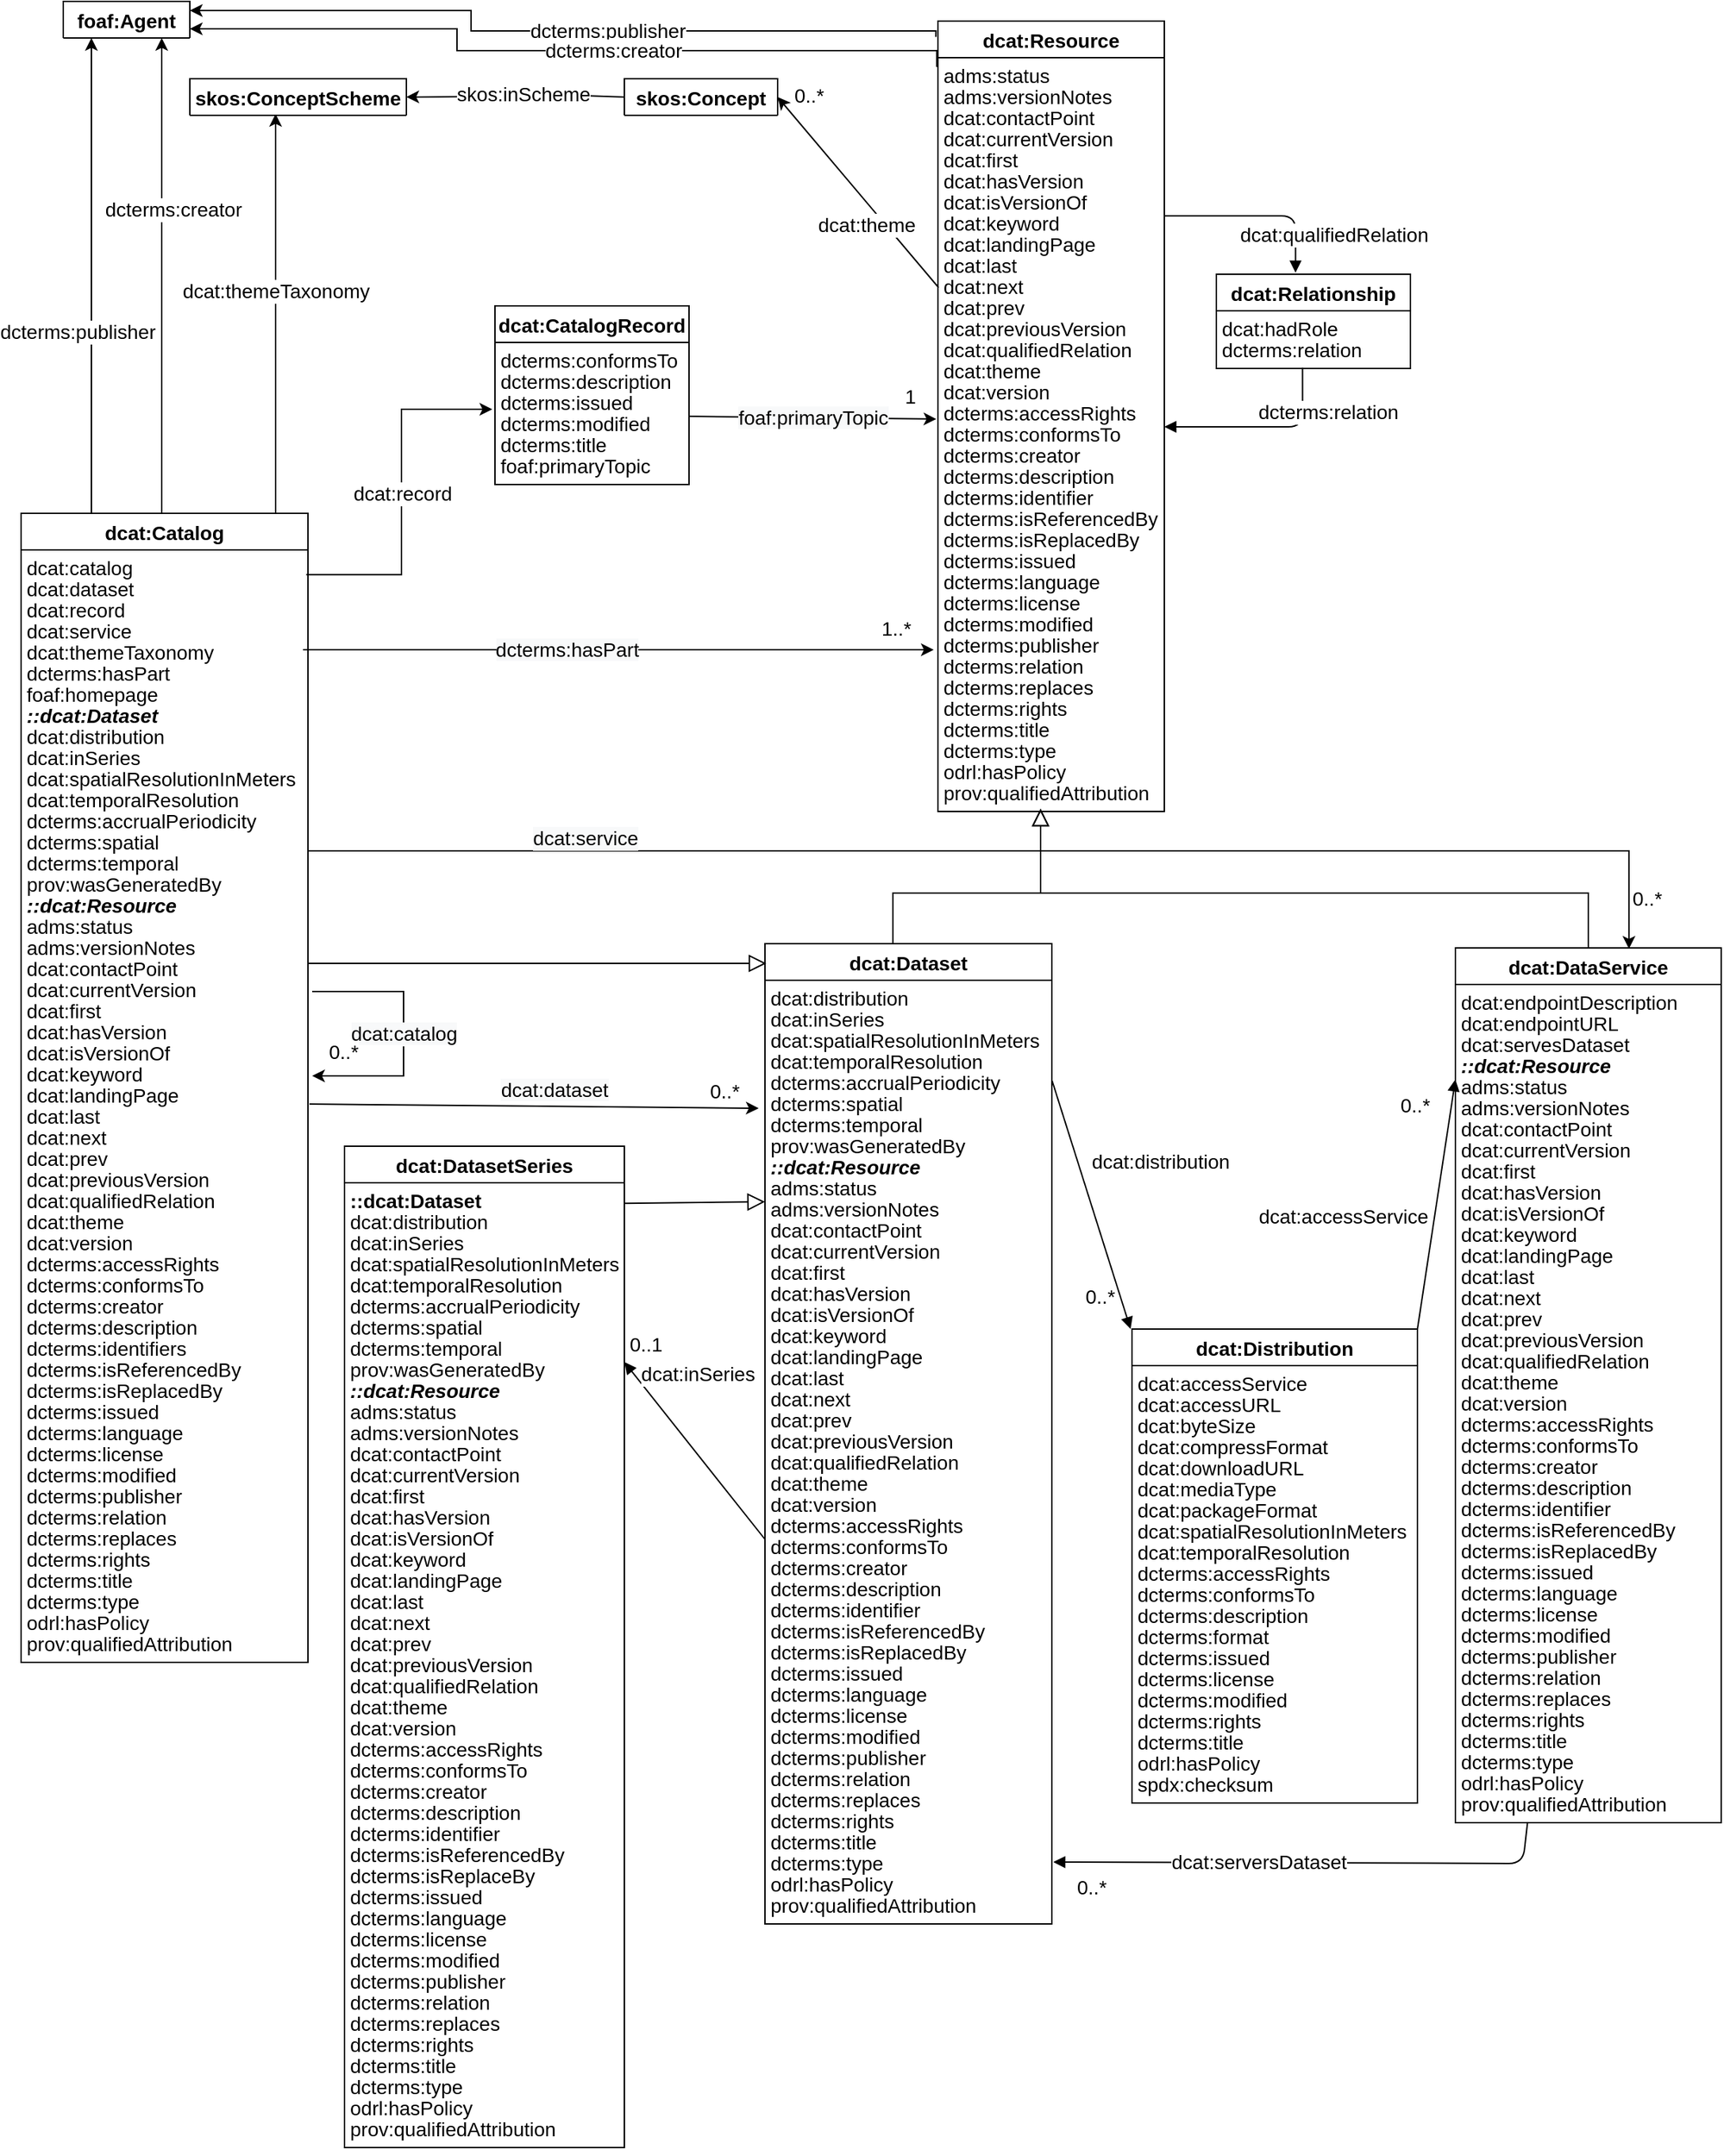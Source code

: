 <mxfile version="14.9.6" type="device"><diagram id="C5RBs43oDa-KdzZeNtuy" name="Page-1"><mxGraphModel dx="1933" dy="926" grid="1" gridSize="10" guides="1" tooltips="1" connect="1" arrows="1" fold="1" page="1" pageScale="1" pageWidth="827" pageHeight="1169" math="0" shadow="0"><root><mxCell id="WIyWlLk6GJQsqaUBKTNV-0"/><mxCell id="WIyWlLk6GJQsqaUBKTNV-1" parent="WIyWlLk6GJQsqaUBKTNV-0"/><mxCell id="vmGSmUaiu8djbb4Gmsd6-0" value="foaf:Agent" style="swimlane;fontStyle=1;childLayout=stackLayout;horizontal=1;startSize=26;horizontalStack=0;resizeParent=1;resizeParentMax=0;resizeLast=0;collapsible=1;marginBottom=0;fontSize=14;spacing=0;" parent="WIyWlLk6GJQsqaUBKTNV-1" vertex="1" collapsed="1"><mxGeometry x="-720" y="16" width="90" height="26" as="geometry"><mxRectangle x="-580" y="16" width="140" height="52" as="alternateBounds"/></mxGeometry></mxCell><mxCell id="vmGSmUaiu8djbb4Gmsd6-47" value="dcterms:publisher" style="edgeStyle=orthogonalEdgeStyle;rounded=0;orthogonalLoop=1;jettySize=auto;html=1;exitX=0.5;exitY=0;exitDx=0;exitDy=0;fontSize=14;noLabel=1;fontColor=none;spacing=0;" parent="WIyWlLk6GJQsqaUBKTNV-1" source="vmGSmUaiu8djbb4Gmsd6-6" edge="1"><mxGeometry x="0.397" relative="1" as="geometry"><Array as="points"><mxPoint x="-650" y="380"/></Array><mxPoint as="offset"/><mxPoint x="-650" y="42" as="targetPoint"/></mxGeometry></mxCell><mxCell id="vmGSmUaiu8djbb4Gmsd6-289" value="dcterms:creator" style="edgeLabel;html=1;align=center;verticalAlign=middle;resizable=0;points=[];fontSize=14;fontColor=none;spacing=0;" parent="vmGSmUaiu8djbb4Gmsd6-47" vertex="1" connectable="0"><mxGeometry x="0.256" y="-1" relative="1" as="geometry"><mxPoint x="7" y="-5" as="offset"/></mxGeometry></mxCell><mxCell id="vmGSmUaiu8djbb4Gmsd6-51" value="dcat:themeTaxonomy" style="edgeStyle=orthogonalEdgeStyle;rounded=0;orthogonalLoop=1;jettySize=auto;html=1;exitX=0.75;exitY=0;exitDx=0;exitDy=0;entryX=0.396;entryY=0.962;entryDx=0;entryDy=0;fontSize=14;spacing=0;entryPerimeter=0;" parent="WIyWlLk6GJQsqaUBKTNV-1" source="vmGSmUaiu8djbb4Gmsd6-6" target="vmGSmUaiu8djbb4Gmsd6-48" edge="1"><mxGeometry x="0.192" relative="1" as="geometry"><Array as="points"><mxPoint x="-569" y="380"/></Array><mxPoint as="offset"/></mxGeometry></mxCell><mxCell id="vmGSmUaiu8djbb4Gmsd6-6" value="dcat:Catalog" style="swimlane;fontStyle=1;childLayout=stackLayout;horizontal=1;startSize=26;horizontalStack=0;resizeParent=1;resizeParentMax=0;resizeLast=0;collapsible=1;marginBottom=0;spacing=0;fontSize=14;" parent="WIyWlLk6GJQsqaUBKTNV-1" vertex="1"><mxGeometry x="-750" y="380" width="204" height="817" as="geometry"/></mxCell><mxCell id="vmGSmUaiu8djbb4Gmsd6-7" value="dcat:catalog" style="text;strokeColor=none;fillColor=none;align=left;verticalAlign=top;spacingLeft=4;spacingRight=4;overflow=hidden;rotatable=0;points=[[0,0.5],[1,0.5]];portConstraint=eastwest;spacing=0;fontSize=14;" parent="vmGSmUaiu8djbb4Gmsd6-6" vertex="1"><mxGeometry y="26" width="204" height="15" as="geometry"/></mxCell><mxCell id="vmGSmUaiu8djbb4Gmsd6-8" value="dcat:dataset" style="text;strokeColor=none;fillColor=none;align=left;verticalAlign=top;spacingLeft=4;spacingRight=4;overflow=hidden;rotatable=0;points=[[0,0.5],[1,0.5]];portConstraint=eastwest;spacing=0;fontSize=14;" parent="vmGSmUaiu8djbb4Gmsd6-6" vertex="1"><mxGeometry y="41" width="204" height="15" as="geometry"/></mxCell><mxCell id="vmGSmUaiu8djbb4Gmsd6-9" value="dcat:record" style="text;strokeColor=none;fillColor=none;align=left;verticalAlign=top;spacingLeft=4;spacingRight=4;overflow=hidden;rotatable=0;points=[[0,0.5],[1,0.5]];portConstraint=eastwest;spacing=0;fontSize=14;" parent="vmGSmUaiu8djbb4Gmsd6-6" vertex="1"><mxGeometry y="56" width="204" height="15" as="geometry"/></mxCell><mxCell id="vmGSmUaiu8djbb4Gmsd6-10" value="dcat:service" style="text;strokeColor=none;fillColor=none;align=left;verticalAlign=top;spacingLeft=4;spacingRight=4;overflow=hidden;rotatable=0;points=[[0,0.5],[1,0.5]];portConstraint=eastwest;spacing=0;fontSize=14;" parent="vmGSmUaiu8djbb4Gmsd6-6" vertex="1"><mxGeometry y="71" width="204" height="15" as="geometry"/></mxCell><mxCell id="vmGSmUaiu8djbb4Gmsd6-11" value="dcat:themeTaxonomy" style="text;strokeColor=none;fillColor=none;align=left;verticalAlign=top;spacingLeft=4;spacingRight=4;overflow=hidden;rotatable=0;points=[[0,0.5],[1,0.5]];portConstraint=eastwest;spacing=0;fontSize=14;" parent="vmGSmUaiu8djbb4Gmsd6-6" vertex="1"><mxGeometry y="86" width="204" height="15" as="geometry"/></mxCell><mxCell id="vmGSmUaiu8djbb4Gmsd6-12" value="dcterms:hasPart" style="text;strokeColor=none;fillColor=none;align=left;verticalAlign=top;spacingLeft=4;spacingRight=4;overflow=hidden;rotatable=0;points=[[0,0.5],[1,0.5]];portConstraint=eastwest;spacing=0;fontSize=14;" parent="vmGSmUaiu8djbb4Gmsd6-6" vertex="1"><mxGeometry y="101" width="204" height="15" as="geometry"/></mxCell><mxCell id="vmGSmUaiu8djbb4Gmsd6-13" value="foaf:homepage" style="text;strokeColor=none;fillColor=none;align=left;verticalAlign=top;spacingLeft=4;spacingRight=4;overflow=hidden;rotatable=0;points=[[0,0.5],[1,0.5]];portConstraint=eastwest;spacing=0;fontSize=14;" parent="vmGSmUaiu8djbb4Gmsd6-6" vertex="1"><mxGeometry y="116" width="204" height="15" as="geometry"/></mxCell><mxCell id="vmGSmUaiu8djbb4Gmsd6-14" value="::dcat:Dataset" style="text;strokeColor=none;fillColor=none;align=left;verticalAlign=top;spacingLeft=4;spacingRight=4;overflow=hidden;rotatable=0;points=[[0,0.5],[1,0.5]];portConstraint=eastwest;fontStyle=3;spacing=0;fontSize=14;" parent="vmGSmUaiu8djbb4Gmsd6-6" vertex="1"><mxGeometry y="131" width="204" height="15" as="geometry"/></mxCell><mxCell id="vmGSmUaiu8djbb4Gmsd6-15" value="dcat:distribution" style="text;strokeColor=none;fillColor=none;align=left;verticalAlign=top;spacingLeft=4;spacingRight=4;overflow=hidden;rotatable=0;points=[[0,0.5],[1,0.5]];portConstraint=eastwest;fontStyle=0;spacing=0;fontSize=14;" parent="vmGSmUaiu8djbb4Gmsd6-6" vertex="1"><mxGeometry y="146" width="204" height="15" as="geometry"/></mxCell><mxCell id="WtcSwrlRSmDx4HRtXOxf-110" value="dcat:inSeries" style="text;strokeColor=none;fillColor=none;align=left;verticalAlign=top;spacingLeft=4;spacingRight=4;overflow=hidden;rotatable=0;points=[[0,0.5],[1,0.5]];portConstraint=eastwest;fontStyle=0;spacing=0;fontSize=14;" parent="vmGSmUaiu8djbb4Gmsd6-6" vertex="1"><mxGeometry y="161" width="204" height="15" as="geometry"/></mxCell><mxCell id="vmGSmUaiu8djbb4Gmsd6-16" value="dcat:spatialResolutionInMeters" style="text;strokeColor=none;fillColor=none;align=left;verticalAlign=top;spacingLeft=4;spacingRight=4;overflow=hidden;rotatable=0;points=[[0,0.5],[1,0.5]];portConstraint=eastwest;fontStyle=0;spacing=0;fontSize=14;" parent="vmGSmUaiu8djbb4Gmsd6-6" vertex="1"><mxGeometry y="176" width="204" height="15" as="geometry"/></mxCell><mxCell id="vmGSmUaiu8djbb4Gmsd6-18" value="dcat:temporalResolution" style="text;strokeColor=none;fillColor=none;align=left;verticalAlign=top;spacingLeft=4;spacingRight=4;overflow=hidden;rotatable=0;points=[[0,0.5],[1,0.5]];portConstraint=eastwest;fontStyle=0;spacing=0;fontSize=14;" parent="vmGSmUaiu8djbb4Gmsd6-6" vertex="1"><mxGeometry y="191" width="204" height="15" as="geometry"/></mxCell><mxCell id="vmGSmUaiu8djbb4Gmsd6-19" value="dcterms:accrualPeriodicity" style="text;strokeColor=none;fillColor=none;align=left;verticalAlign=top;spacingLeft=4;spacingRight=4;overflow=hidden;rotatable=0;points=[[0,0.5],[1,0.5]];portConstraint=eastwest;fontStyle=0;spacing=0;fontSize=14;" parent="vmGSmUaiu8djbb4Gmsd6-6" vertex="1"><mxGeometry y="206" width="204" height="15" as="geometry"/></mxCell><mxCell id="vmGSmUaiu8djbb4Gmsd6-20" value="dcterms:spatial" style="text;strokeColor=none;fillColor=none;align=left;verticalAlign=top;spacingLeft=4;spacingRight=4;overflow=hidden;rotatable=0;points=[[0,0.5],[1,0.5]];portConstraint=eastwest;fontStyle=0;spacing=0;fontSize=14;" parent="vmGSmUaiu8djbb4Gmsd6-6" vertex="1"><mxGeometry y="221" width="204" height="15" as="geometry"/></mxCell><mxCell id="vmGSmUaiu8djbb4Gmsd6-21" value="dcterms:temporal" style="text;strokeColor=none;fillColor=none;align=left;verticalAlign=top;spacingLeft=4;spacingRight=4;overflow=hidden;rotatable=0;points=[[0,0.5],[1,0.5]];portConstraint=eastwest;fontStyle=0;spacing=0;fontSize=14;" parent="vmGSmUaiu8djbb4Gmsd6-6" vertex="1"><mxGeometry y="236" width="204" height="15" as="geometry"/></mxCell><mxCell id="vmGSmUaiu8djbb4Gmsd6-22" value="prov:wasGeneratedBy" style="text;strokeColor=none;fillColor=none;align=left;verticalAlign=top;spacingLeft=4;spacingRight=4;overflow=hidden;rotatable=0;points=[[0,0.5],[1,0.5]];portConstraint=eastwest;fontStyle=0;spacing=0;fontSize=14;" parent="vmGSmUaiu8djbb4Gmsd6-6" vertex="1"><mxGeometry y="251" width="204" height="15" as="geometry"/></mxCell><mxCell id="vmGSmUaiu8djbb4Gmsd6-23" value="::dcat:Resource" style="text;strokeColor=none;fillColor=none;align=left;verticalAlign=top;spacingLeft=4;spacingRight=4;overflow=hidden;rotatable=0;points=[[0,0.5],[1,0.5]];portConstraint=eastwest;fontStyle=3;spacing=0;fontSize=14;" parent="vmGSmUaiu8djbb4Gmsd6-6" vertex="1"><mxGeometry y="266" width="204" height="15" as="geometry"/></mxCell><mxCell id="vmGSmUaiu8djbb4Gmsd6-24" value="adms:status" style="text;strokeColor=none;fillColor=none;align=left;verticalAlign=top;spacingLeft=4;spacingRight=4;overflow=hidden;rotatable=0;points=[[0,0.5],[1,0.5]];portConstraint=eastwest;fontStyle=0;spacing=0;fontSize=14;" parent="vmGSmUaiu8djbb4Gmsd6-6" vertex="1"><mxGeometry y="281" width="204" height="15" as="geometry"/></mxCell><mxCell id="WtcSwrlRSmDx4HRtXOxf-92" value="adms:versionNotes" style="text;strokeColor=none;fillColor=none;align=left;verticalAlign=top;spacingLeft=4;spacingRight=4;overflow=hidden;rotatable=0;points=[[0,0.5],[1,0.5]];portConstraint=eastwest;fontStyle=0;spacing=0;fontSize=14;" parent="vmGSmUaiu8djbb4Gmsd6-6" vertex="1"><mxGeometry y="296" width="204" height="15" as="geometry"/></mxCell><mxCell id="WtcSwrlRSmDx4HRtXOxf-91" value="dcat:contactPoint" style="text;strokeColor=none;fillColor=none;align=left;verticalAlign=top;spacingLeft=4;spacingRight=4;overflow=hidden;rotatable=0;points=[[0,0.5],[1,0.5]];portConstraint=eastwest;fontStyle=0;spacing=0;fontSize=14;" parent="vmGSmUaiu8djbb4Gmsd6-6" vertex="1"><mxGeometry y="311" width="204" height="15" as="geometry"/></mxCell><mxCell id="WtcSwrlRSmDx4HRtXOxf-94" value="dcat:currentVersion" style="text;strokeColor=none;fillColor=none;align=left;verticalAlign=top;spacingLeft=4;spacingRight=4;overflow=hidden;rotatable=0;points=[[0,0.5],[1,0.5]];portConstraint=eastwest;fontStyle=0;spacing=0;fontSize=14;" parent="vmGSmUaiu8djbb4Gmsd6-6" vertex="1"><mxGeometry y="326" width="204" height="15" as="geometry"/></mxCell><mxCell id="WtcSwrlRSmDx4HRtXOxf-95" value="dcat:first" style="text;strokeColor=none;fillColor=none;align=left;verticalAlign=top;spacingLeft=4;spacingRight=4;overflow=hidden;rotatable=0;points=[[0,0.5],[1,0.5]];portConstraint=eastwest;fontStyle=0;spacing=0;fontSize=14;" parent="vmGSmUaiu8djbb4Gmsd6-6" vertex="1"><mxGeometry y="341" width="204" height="15" as="geometry"/></mxCell><mxCell id="WtcSwrlRSmDx4HRtXOxf-96" value="dcat:hasVersion" style="text;strokeColor=none;fillColor=none;align=left;verticalAlign=top;spacingLeft=4;spacingRight=4;overflow=hidden;rotatable=0;points=[[0,0.5],[1,0.5]];portConstraint=eastwest;fontStyle=0;spacing=0;fontSize=14;" parent="vmGSmUaiu8djbb4Gmsd6-6" vertex="1"><mxGeometry y="356" width="204" height="15" as="geometry"/></mxCell><mxCell id="WtcSwrlRSmDx4HRtXOxf-97" value="dcat:isVersionOf" style="text;strokeColor=none;fillColor=none;align=left;verticalAlign=top;spacingLeft=4;spacingRight=4;overflow=hidden;rotatable=0;points=[[0,0.5],[1,0.5]];portConstraint=eastwest;fontStyle=0;spacing=0;fontSize=14;" parent="vmGSmUaiu8djbb4Gmsd6-6" vertex="1"><mxGeometry y="371" width="204" height="15" as="geometry"/></mxCell><mxCell id="vmGSmUaiu8djbb4Gmsd6-25" value="dcat:keyword" style="text;strokeColor=none;fillColor=none;align=left;verticalAlign=top;spacingLeft=4;spacingRight=4;overflow=hidden;rotatable=0;points=[[0,0.5],[1,0.5]];portConstraint=eastwest;fontStyle=0;spacing=0;fontSize=14;" parent="vmGSmUaiu8djbb4Gmsd6-6" vertex="1"><mxGeometry y="386" width="204" height="15" as="geometry"/></mxCell><mxCell id="vmGSmUaiu8djbb4Gmsd6-26" value="dcat:landingPage" style="text;strokeColor=none;fillColor=none;align=left;verticalAlign=top;spacingLeft=4;spacingRight=4;overflow=hidden;rotatable=0;points=[[0,0.5],[1,0.5]];portConstraint=eastwest;fontStyle=0;spacing=0;fontSize=14;" parent="vmGSmUaiu8djbb4Gmsd6-6" vertex="1"><mxGeometry y="401" width="204" height="15" as="geometry"/></mxCell><mxCell id="vmGSmUaiu8djbb4Gmsd6-27" value="dcat:last" style="text;strokeColor=none;fillColor=none;align=left;verticalAlign=top;spacingLeft=4;spacingRight=4;overflow=hidden;rotatable=0;points=[[0,0.5],[1,0.5]];portConstraint=eastwest;fontStyle=0;spacing=0;fontSize=14;" parent="vmGSmUaiu8djbb4Gmsd6-6" vertex="1"><mxGeometry y="416" width="204" height="15" as="geometry"/></mxCell><mxCell id="WtcSwrlRSmDx4HRtXOxf-100" value="dcat:next" style="text;strokeColor=none;fillColor=none;align=left;verticalAlign=top;spacingLeft=4;spacingRight=4;overflow=hidden;rotatable=0;points=[[0,0.5],[1,0.5]];portConstraint=eastwest;fontStyle=0;spacing=0;fontSize=14;" parent="vmGSmUaiu8djbb4Gmsd6-6" vertex="1"><mxGeometry y="431" width="204" height="15" as="geometry"/></mxCell><mxCell id="WtcSwrlRSmDx4HRtXOxf-99" value="dcat:prev" style="text;strokeColor=none;fillColor=none;align=left;verticalAlign=top;spacingLeft=4;spacingRight=4;overflow=hidden;rotatable=0;points=[[0,0.5],[1,0.5]];portConstraint=eastwest;fontStyle=0;spacing=0;fontSize=14;" parent="vmGSmUaiu8djbb4Gmsd6-6" vertex="1"><mxGeometry y="446" width="204" height="15" as="geometry"/></mxCell><mxCell id="WtcSwrlRSmDx4HRtXOxf-101" value="dcat:previousVersion" style="text;strokeColor=none;fillColor=none;align=left;verticalAlign=top;spacingLeft=4;spacingRight=4;overflow=hidden;rotatable=0;points=[[0,0.5],[1,0.5]];portConstraint=eastwest;fontStyle=0;spacing=0;fontSize=14;" parent="vmGSmUaiu8djbb4Gmsd6-6" vertex="1"><mxGeometry y="461" width="204" height="15" as="geometry"/></mxCell><mxCell id="WtcSwrlRSmDx4HRtXOxf-98" value="dcat:qualifiedRelation" style="text;strokeColor=none;fillColor=none;align=left;verticalAlign=top;spacingLeft=4;spacingRight=4;overflow=hidden;rotatable=0;points=[[0,0.5],[1,0.5]];portConstraint=eastwest;fontStyle=0;spacing=0;fontSize=14;" parent="vmGSmUaiu8djbb4Gmsd6-6" vertex="1"><mxGeometry y="476" width="204" height="15" as="geometry"/></mxCell><mxCell id="vmGSmUaiu8djbb4Gmsd6-28" value="dcat:theme" style="text;strokeColor=none;fillColor=none;align=left;verticalAlign=top;spacingLeft=4;spacingRight=4;overflow=hidden;rotatable=0;points=[[0,0.5],[1,0.5]];portConstraint=eastwest;fontStyle=0;spacing=0;fontSize=14;" parent="vmGSmUaiu8djbb4Gmsd6-6" vertex="1"><mxGeometry y="491" width="204" height="15" as="geometry"/></mxCell><mxCell id="WtcSwrlRSmDx4HRtXOxf-105" value="dcat:version" style="text;strokeColor=none;fillColor=none;align=left;verticalAlign=top;spacingLeft=4;spacingRight=4;overflow=hidden;rotatable=0;points=[[0,0.5],[1,0.5]];portConstraint=eastwest;fontStyle=0;spacing=0;fontSize=14;" parent="vmGSmUaiu8djbb4Gmsd6-6" vertex="1"><mxGeometry y="506" width="204" height="15" as="geometry"/></mxCell><mxCell id="vmGSmUaiu8djbb4Gmsd6-29" value="dcterms:accessRights" style="text;strokeColor=none;fillColor=none;align=left;verticalAlign=top;spacingLeft=4;spacingRight=4;overflow=hidden;rotatable=0;points=[[0,0.5],[1,0.5]];portConstraint=eastwest;fontStyle=0;spacing=0;fontSize=14;" parent="vmGSmUaiu8djbb4Gmsd6-6" vertex="1"><mxGeometry y="521" width="204" height="15" as="geometry"/></mxCell><mxCell id="vmGSmUaiu8djbb4Gmsd6-30" value="dcterms:conformsTo" style="text;strokeColor=none;fillColor=none;align=left;verticalAlign=top;spacingLeft=4;spacingRight=4;overflow=hidden;rotatable=0;points=[[0,0.5],[1,0.5]];portConstraint=eastwest;fontStyle=0;spacing=0;fontSize=14;" parent="vmGSmUaiu8djbb4Gmsd6-6" vertex="1"><mxGeometry y="536" width="204" height="15" as="geometry"/></mxCell><mxCell id="vmGSmUaiu8djbb4Gmsd6-31" value="dcterms:creator" style="text;strokeColor=none;fillColor=none;align=left;verticalAlign=top;spacingLeft=4;spacingRight=4;overflow=hidden;rotatable=0;points=[[0,0.5],[1,0.5]];portConstraint=eastwest;fontStyle=0;spacing=0;fontSize=14;" parent="vmGSmUaiu8djbb4Gmsd6-6" vertex="1"><mxGeometry y="551" width="204" height="15" as="geometry"/></mxCell><mxCell id="vmGSmUaiu8djbb4Gmsd6-32" value="dcterms:description" style="text;strokeColor=none;fillColor=none;align=left;verticalAlign=top;spacingLeft=4;spacingRight=4;overflow=hidden;rotatable=0;points=[[0,0.5],[1,0.5]];portConstraint=eastwest;fontStyle=0;spacing=0;fontSize=14;" parent="vmGSmUaiu8djbb4Gmsd6-6" vertex="1"><mxGeometry y="566" width="204" height="15" as="geometry"/></mxCell><mxCell id="vmGSmUaiu8djbb4Gmsd6-33" value="dcterms:identifiers" style="text;strokeColor=none;fillColor=none;align=left;verticalAlign=top;spacingLeft=4;spacingRight=4;overflow=hidden;rotatable=0;points=[[0,0.5],[1,0.5]];portConstraint=eastwest;fontStyle=0;spacing=0;fontSize=14;" parent="vmGSmUaiu8djbb4Gmsd6-6" vertex="1"><mxGeometry y="581" width="204" height="15" as="geometry"/></mxCell><mxCell id="vmGSmUaiu8djbb4Gmsd6-34" value="dcterms:isReferencedBy" style="text;strokeColor=none;fillColor=none;align=left;verticalAlign=top;spacingLeft=4;spacingRight=4;overflow=hidden;rotatable=0;points=[[0,0.5],[1,0.5]];portConstraint=eastwest;fontStyle=0;spacing=0;fontSize=14;" parent="vmGSmUaiu8djbb4Gmsd6-6" vertex="1"><mxGeometry y="596" width="204" height="15" as="geometry"/></mxCell><mxCell id="WtcSwrlRSmDx4HRtXOxf-104" value="dcterms:isReplacedBy" style="text;strokeColor=none;fillColor=none;align=left;verticalAlign=top;spacingLeft=4;spacingRight=4;overflow=hidden;rotatable=0;points=[[0,0.5],[1,0.5]];portConstraint=eastwest;fontStyle=0;spacing=0;fontSize=14;" parent="vmGSmUaiu8djbb4Gmsd6-6" vertex="1"><mxGeometry y="611" width="204" height="15" as="geometry"/></mxCell><mxCell id="vmGSmUaiu8djbb4Gmsd6-35" value="dcterms:issued" style="text;strokeColor=none;fillColor=none;align=left;verticalAlign=top;spacingLeft=4;spacingRight=4;overflow=hidden;rotatable=0;points=[[0,0.5],[1,0.5]];portConstraint=eastwest;fontStyle=0;spacing=0;fontSize=14;" parent="vmGSmUaiu8djbb4Gmsd6-6" vertex="1"><mxGeometry y="626" width="204" height="15" as="geometry"/></mxCell><mxCell id="vmGSmUaiu8djbb4Gmsd6-36" value="dcterms:language" style="text;strokeColor=none;fillColor=none;align=left;verticalAlign=top;spacingLeft=4;spacingRight=4;overflow=hidden;rotatable=0;points=[[0,0.5],[1,0.5]];portConstraint=eastwest;fontStyle=0;spacing=0;fontSize=14;" parent="vmGSmUaiu8djbb4Gmsd6-6" vertex="1"><mxGeometry y="641" width="204" height="15" as="geometry"/></mxCell><mxCell id="vmGSmUaiu8djbb4Gmsd6-37" value="dcterms:license" style="text;strokeColor=none;fillColor=none;align=left;verticalAlign=top;spacingLeft=4;spacingRight=4;overflow=hidden;rotatable=0;points=[[0,0.5],[1,0.5]];portConstraint=eastwest;fontStyle=0;spacing=0;fontSize=14;" parent="vmGSmUaiu8djbb4Gmsd6-6" vertex="1"><mxGeometry y="656" width="204" height="15" as="geometry"/></mxCell><mxCell id="vmGSmUaiu8djbb4Gmsd6-38" value="dcterms:modified" style="text;strokeColor=none;fillColor=none;align=left;verticalAlign=top;spacingLeft=4;spacingRight=4;overflow=hidden;rotatable=0;points=[[0,0.5],[1,0.5]];portConstraint=eastwest;fontStyle=0;spacing=0;fontSize=14;" parent="vmGSmUaiu8djbb4Gmsd6-6" vertex="1"><mxGeometry y="671" width="204" height="15" as="geometry"/></mxCell><mxCell id="vmGSmUaiu8djbb4Gmsd6-40" value="dcterms:publisher" style="text;strokeColor=none;fillColor=none;align=left;verticalAlign=top;spacingLeft=4;spacingRight=4;overflow=hidden;rotatable=0;points=[[0,0.5],[1,0.5]];portConstraint=eastwest;fontStyle=0;spacing=0;fontSize=14;" parent="vmGSmUaiu8djbb4Gmsd6-6" vertex="1"><mxGeometry y="686" width="204" height="15" as="geometry"/></mxCell><mxCell id="vmGSmUaiu8djbb4Gmsd6-41" value="dcterms:relation" style="text;strokeColor=none;fillColor=none;align=left;verticalAlign=top;spacingLeft=4;spacingRight=4;overflow=hidden;rotatable=0;points=[[0,0.5],[1,0.5]];portConstraint=eastwest;fontStyle=0;spacing=0;fontSize=14;" parent="vmGSmUaiu8djbb4Gmsd6-6" vertex="1"><mxGeometry y="701" width="204" height="15" as="geometry"/></mxCell><mxCell id="WtcSwrlRSmDx4HRtXOxf-106" value="dcterms:replaces" style="text;strokeColor=none;fillColor=none;align=left;verticalAlign=top;spacingLeft=4;spacingRight=4;overflow=hidden;rotatable=0;points=[[0,0.5],[1,0.5]];portConstraint=eastwest;fontStyle=0;spacing=0;fontSize=14;" parent="vmGSmUaiu8djbb4Gmsd6-6" vertex="1"><mxGeometry y="716" width="204" height="15" as="geometry"/></mxCell><mxCell id="vmGSmUaiu8djbb4Gmsd6-42" value="dcterms:rights" style="text;strokeColor=none;fillColor=none;align=left;verticalAlign=top;spacingLeft=4;spacingRight=4;overflow=hidden;rotatable=0;points=[[0,0.5],[1,0.5]];portConstraint=eastwest;fontStyle=0;spacing=0;fontSize=14;" parent="vmGSmUaiu8djbb4Gmsd6-6" vertex="1"><mxGeometry y="731" width="204" height="15" as="geometry"/></mxCell><mxCell id="vmGSmUaiu8djbb4Gmsd6-43" value="dcterms:title" style="text;strokeColor=none;fillColor=none;align=left;verticalAlign=top;spacingLeft=4;spacingRight=4;overflow=hidden;rotatable=0;points=[[0,0.5],[1,0.5]];portConstraint=eastwest;fontStyle=0;spacing=0;fontSize=14;" parent="vmGSmUaiu8djbb4Gmsd6-6" vertex="1"><mxGeometry y="746" width="204" height="15" as="geometry"/></mxCell><mxCell id="vmGSmUaiu8djbb4Gmsd6-44" value="dcterms:type" style="text;strokeColor=none;fillColor=none;align=left;verticalAlign=top;spacingLeft=4;spacingRight=4;overflow=hidden;rotatable=0;points=[[0,0.5],[1,0.5]];portConstraint=eastwest;fontStyle=0;spacing=0;fontSize=14;" parent="vmGSmUaiu8djbb4Gmsd6-6" vertex="1"><mxGeometry y="761" width="204" height="15" as="geometry"/></mxCell><mxCell id="vmGSmUaiu8djbb4Gmsd6-45" value="odrl:hasPolicy" style="text;strokeColor=none;fillColor=none;align=left;verticalAlign=top;spacingLeft=4;spacingRight=4;overflow=hidden;rotatable=0;points=[[0,0.5],[1,0.5]];portConstraint=eastwest;fontStyle=0;spacing=0;fontSize=14;" parent="vmGSmUaiu8djbb4Gmsd6-6" vertex="1"><mxGeometry y="776" width="204" height="15" as="geometry"/></mxCell><mxCell id="vmGSmUaiu8djbb4Gmsd6-46" value="prov:qualifiedAttribution" style="text;strokeColor=none;fillColor=none;align=left;verticalAlign=top;spacingLeft=4;spacingRight=4;overflow=hidden;rotatable=0;points=[[0,0.5],[1,0.5]];portConstraint=eastwest;fontStyle=0;spacing=0;fontSize=14;" parent="vmGSmUaiu8djbb4Gmsd6-6" vertex="1"><mxGeometry y="791" width="204" height="26" as="geometry"/></mxCell><mxCell id="vmGSmUaiu8djbb4Gmsd6-259" value="&lt;span style=&quot;font-size: 14px; text-align: left; background-color: rgb(248, 249, 250);&quot;&gt;dcat:catalog&lt;/span&gt;" style="rounded=0;orthogonalLoop=1;jettySize=auto;html=1;fontSize=14;edgeStyle=orthogonalEdgeStyle;spacing=0;" parent="vmGSmUaiu8djbb4Gmsd6-6" edge="1"><mxGeometry relative="1" as="geometry"><mxPoint x="207" y="340" as="sourcePoint"/><mxPoint x="207" y="400" as="targetPoint"/><Array as="points"><mxPoint x="272" y="340"/><mxPoint x="272" y="400"/></Array></mxGeometry></mxCell><mxCell id="vmGSmUaiu8djbb4Gmsd6-260" value="0..*" style="edgeLabel;html=1;align=center;verticalAlign=middle;resizable=0;points=[];fontSize=14;spacing=0;" parent="vmGSmUaiu8djbb4Gmsd6-259" vertex="1" connectable="0"><mxGeometry x="0.905" y="-1" relative="1" as="geometry"><mxPoint x="13" y="-16" as="offset"/></mxGeometry></mxCell><mxCell id="vmGSmUaiu8djbb4Gmsd6-48" value="skos:ConceptScheme" style="swimlane;fontStyle=1;childLayout=stackLayout;horizontal=1;startSize=26;horizontalStack=0;resizeParent=1;resizeParentMax=0;resizeLast=0;collapsible=1;marginBottom=0;fontSize=14;spacing=0;" parent="WIyWlLk6GJQsqaUBKTNV-1" vertex="1" collapsed="1"><mxGeometry x="-630" y="71" width="154" height="26" as="geometry"><mxRectangle x="-580" y="16" width="140" height="52" as="alternateBounds"/></mxGeometry></mxCell><mxCell id="vmGSmUaiu8djbb4Gmsd6-94" style="rounded=0;orthogonalLoop=1;jettySize=auto;html=1;exitX=0;exitY=0.5;exitDx=0;exitDy=0;entryX=1;entryY=0.5;entryDx=0;entryDy=0;fontSize=14;spacing=0;" parent="WIyWlLk6GJQsqaUBKTNV-1" source="vmGSmUaiu8djbb4Gmsd6-52" target="vmGSmUaiu8djbb4Gmsd6-48" edge="1"><mxGeometry relative="1" as="geometry"><Array as="points"><mxPoint x="-350" y="83"/></Array></mxGeometry></mxCell><mxCell id="vmGSmUaiu8djbb4Gmsd6-95" value="skos:inScheme" style="edgeLabel;html=1;align=center;verticalAlign=middle;resizable=0;points=[];fontSize=14;spacing=0;" parent="vmGSmUaiu8djbb4Gmsd6-94" vertex="1" connectable="0"><mxGeometry x="-0.133" relative="1" as="geometry"><mxPoint x="-5" y="-2" as="offset"/></mxGeometry></mxCell><mxCell id="vmGSmUaiu8djbb4Gmsd6-52" value="skos:Concept" style="swimlane;fontStyle=1;childLayout=stackLayout;horizontal=1;startSize=26;horizontalStack=0;resizeParent=1;resizeParentMax=0;resizeLast=0;collapsible=1;marginBottom=0;fontSize=14;spacing=0;" parent="WIyWlLk6GJQsqaUBKTNV-1" vertex="1" collapsed="1"><mxGeometry x="-321" y="71" width="109" height="26" as="geometry"><mxRectangle x="-580" y="16" width="140" height="52" as="alternateBounds"/></mxGeometry></mxCell><mxCell id="vmGSmUaiu8djbb4Gmsd6-92" style="rounded=0;orthogonalLoop=1;jettySize=auto;html=1;exitX=0.003;exitY=-0.1;exitDx=0;exitDy=0;fontSize=14;entryX=1;entryY=0.5;entryDx=0;entryDy=0;exitPerimeter=0;spacing=0;" parent="WIyWlLk6GJQsqaUBKTNV-1" source="vmGSmUaiu8djbb4Gmsd6-72" target="vmGSmUaiu8djbb4Gmsd6-52" edge="1"><mxGeometry relative="1" as="geometry"><mxPoint x="110" y="79.485" as="sourcePoint"/><mxPoint x="-130" y="85" as="targetPoint"/></mxGeometry></mxCell><mxCell id="vmGSmUaiu8djbb4Gmsd6-93" value="dcat:theme" style="edgeLabel;html=1;align=center;verticalAlign=middle;resizable=0;points=[];fontSize=14;spacing=0;" parent="vmGSmUaiu8djbb4Gmsd6-92" vertex="1" connectable="0"><mxGeometry x="-0.333" relative="1" as="geometry"><mxPoint x="-14" as="offset"/></mxGeometry></mxCell><mxCell id="vmGSmUaiu8djbb4Gmsd6-246" value="0..*" style="edgeLabel;html=1;align=center;verticalAlign=middle;resizable=0;points=[];fontSize=14;spacing=0;" parent="vmGSmUaiu8djbb4Gmsd6-92" vertex="1" connectable="0"><mxGeometry x="0.826" relative="1" as="geometry"><mxPoint x="12" y="-13" as="offset"/></mxGeometry></mxCell><mxCell id="vmGSmUaiu8djbb4Gmsd6-53" value="dcat:Resource" style="swimlane;fontStyle=1;childLayout=stackLayout;horizontal=1;startSize=26;horizontalStack=0;resizeParent=1;resizeParentMax=0;resizeLast=0;collapsible=1;marginBottom=0;spacing=0;fontSize=14;" parent="WIyWlLk6GJQsqaUBKTNV-1" vertex="1"><mxGeometry x="-98" y="30" width="161" height="562" as="geometry"/></mxCell><mxCell id="vmGSmUaiu8djbb4Gmsd6-54" value="adms:status" style="text;strokeColor=none;fillColor=none;align=left;verticalAlign=top;spacingLeft=4;spacingRight=4;overflow=hidden;rotatable=0;points=[[0,0.5],[1,0.5]];portConstraint=eastwest;spacing=0;fontSize=14;" parent="vmGSmUaiu8djbb4Gmsd6-53" vertex="1"><mxGeometry y="26" width="161" height="15" as="geometry"/></mxCell><mxCell id="WtcSwrlRSmDx4HRtXOxf-61" value="adms:versionNotes" style="text;strokeColor=none;fillColor=none;align=left;verticalAlign=top;spacingLeft=4;spacingRight=4;overflow=hidden;rotatable=0;points=[[0,0.5],[1,0.5]];portConstraint=eastwest;spacing=0;fontSize=14;" parent="vmGSmUaiu8djbb4Gmsd6-53" vertex="1"><mxGeometry y="41" width="161" height="15" as="geometry"/></mxCell><mxCell id="WtcSwrlRSmDx4HRtXOxf-67" value="dcat:contactPoint" style="text;strokeColor=none;fillColor=none;align=left;verticalAlign=top;spacingLeft=4;spacingRight=4;overflow=hidden;rotatable=0;points=[[0,0.5],[1,0.5]];portConstraint=eastwest;spacing=0;fontSize=14;" parent="vmGSmUaiu8djbb4Gmsd6-53" vertex="1"><mxGeometry y="56" width="161" height="15" as="geometry"/></mxCell><mxCell id="WtcSwrlRSmDx4HRtXOxf-64" value="dcat:currentVersion" style="text;strokeColor=none;fillColor=none;align=left;verticalAlign=top;spacingLeft=4;spacingRight=4;overflow=hidden;rotatable=0;points=[[0,0.5],[1,0.5]];portConstraint=eastwest;spacing=0;fontSize=14;" parent="vmGSmUaiu8djbb4Gmsd6-53" vertex="1"><mxGeometry y="71" width="161" height="15" as="geometry"/></mxCell><mxCell id="WtcSwrlRSmDx4HRtXOxf-66" value="dcat:first" style="text;strokeColor=none;fillColor=none;align=left;verticalAlign=top;spacingLeft=4;spacingRight=4;overflow=hidden;rotatable=0;points=[[0,0.5],[1,0.5]];portConstraint=eastwest;spacing=0;fontSize=14;" parent="vmGSmUaiu8djbb4Gmsd6-53" vertex="1"><mxGeometry y="86" width="161" height="15" as="geometry"/></mxCell><mxCell id="WtcSwrlRSmDx4HRtXOxf-69" value="dcat:hasVersion" style="text;strokeColor=none;fillColor=none;align=left;verticalAlign=top;spacingLeft=4;spacingRight=4;overflow=hidden;rotatable=0;points=[[0,0.5],[1,0.5]];portConstraint=eastwest;spacing=0;fontSize=14;" parent="vmGSmUaiu8djbb4Gmsd6-53" vertex="1"><mxGeometry y="101" width="161" height="15" as="geometry"/></mxCell><mxCell id="WtcSwrlRSmDx4HRtXOxf-107" value="dcat:isVersionOf" style="text;strokeColor=none;fillColor=none;align=left;verticalAlign=top;spacingLeft=4;spacingRight=4;overflow=hidden;rotatable=0;points=[[0,0.5],[1,0.5]];portConstraint=eastwest;spacing=0;fontSize=14;" parent="vmGSmUaiu8djbb4Gmsd6-53" vertex="1"><mxGeometry y="116" width="161" height="15" as="geometry"/></mxCell><mxCell id="vmGSmUaiu8djbb4Gmsd6-71" value="dcat:keyword" style="text;strokeColor=none;fillColor=none;align=left;verticalAlign=top;spacingLeft=4;spacingRight=4;overflow=hidden;rotatable=0;points=[[0,0.5],[1,0.5]];portConstraint=eastwest;fontStyle=0;spacing=0;fontSize=14;" parent="vmGSmUaiu8djbb4Gmsd6-53" vertex="1"><mxGeometry y="131" width="161" height="15" as="geometry"/></mxCell><mxCell id="WtcSwrlRSmDx4HRtXOxf-70" value="dcat:landingPage" style="text;strokeColor=none;fillColor=none;align=left;verticalAlign=top;spacingLeft=4;spacingRight=4;overflow=hidden;rotatable=0;points=[[0,0.5],[1,0.5]];portConstraint=eastwest;fontStyle=0;spacing=0;fontSize=14;" parent="vmGSmUaiu8djbb4Gmsd6-53" vertex="1"><mxGeometry y="146" width="161" height="15" as="geometry"/></mxCell><mxCell id="WtcSwrlRSmDx4HRtXOxf-68" value="dcat:last" style="text;strokeColor=none;fillColor=none;align=left;verticalAlign=top;spacingLeft=4;spacingRight=4;overflow=hidden;rotatable=0;points=[[0,0.5],[1,0.5]];portConstraint=eastwest;spacing=0;fontSize=14;" parent="vmGSmUaiu8djbb4Gmsd6-53" vertex="1"><mxGeometry y="161" width="161" height="15" as="geometry"/></mxCell><mxCell id="WtcSwrlRSmDx4HRtXOxf-60" value="dcat:next" style="text;strokeColor=none;fillColor=none;align=left;verticalAlign=top;spacingLeft=4;spacingRight=4;overflow=hidden;rotatable=0;points=[[0,0.5],[1,0.5]];portConstraint=eastwest;spacing=0;fontSize=14;" parent="vmGSmUaiu8djbb4Gmsd6-53" vertex="1"><mxGeometry y="176" width="161" height="15" as="geometry"/></mxCell><mxCell id="vmGSmUaiu8djbb4Gmsd6-72" value="dcat:prev" style="text;strokeColor=none;fillColor=none;align=left;verticalAlign=top;spacingLeft=4;spacingRight=4;overflow=hidden;rotatable=0;points=[[0,0.5],[1,0.5]];portConstraint=eastwest;fontStyle=0;spacing=0;fontSize=14;" parent="vmGSmUaiu8djbb4Gmsd6-53" vertex="1"><mxGeometry y="191" width="161" height="15" as="geometry"/></mxCell><mxCell id="WtcSwrlRSmDx4HRtXOxf-71" value="dcat:previousVersion" style="text;strokeColor=none;fillColor=none;align=left;verticalAlign=top;spacingLeft=4;spacingRight=4;overflow=hidden;rotatable=0;points=[[0,0.5],[1,0.5]];portConstraint=eastwest;fontStyle=0;spacing=0;fontSize=14;" parent="vmGSmUaiu8djbb4Gmsd6-53" vertex="1"><mxGeometry y="206" width="161" height="15" as="geometry"/></mxCell><mxCell id="vmGSmUaiu8djbb4Gmsd6-73" value="dcat:qualifiedRelation" style="text;strokeColor=none;fillColor=none;align=left;verticalAlign=top;spacingLeft=4;spacingRight=4;overflow=hidden;rotatable=0;points=[[0,0.5],[1,0.5]];portConstraint=eastwest;fontStyle=0;spacing=0;fontSize=14;" parent="vmGSmUaiu8djbb4Gmsd6-53" vertex="1"><mxGeometry y="221" width="161" height="15" as="geometry"/></mxCell><mxCell id="vmGSmUaiu8djbb4Gmsd6-74" value="dcat:theme" style="text;strokeColor=none;fillColor=none;align=left;verticalAlign=top;spacingLeft=4;spacingRight=4;overflow=hidden;rotatable=0;points=[[0,0.5],[1,0.5]];portConstraint=eastwest;fontStyle=0;spacing=0;fontSize=14;" parent="vmGSmUaiu8djbb4Gmsd6-53" vertex="1"><mxGeometry y="236" width="161" height="15" as="geometry"/></mxCell><mxCell id="WtcSwrlRSmDx4HRtXOxf-72" value="dcat:version" style="text;strokeColor=none;fillColor=none;align=left;verticalAlign=top;spacingLeft=4;spacingRight=4;overflow=hidden;rotatable=0;points=[[0,0.5],[1,0.5]];portConstraint=eastwest;spacing=0;fontSize=14;" parent="vmGSmUaiu8djbb4Gmsd6-53" vertex="1"><mxGeometry y="251" width="161" height="15" as="geometry"/></mxCell><mxCell id="vmGSmUaiu8djbb4Gmsd6-75" value="dcterms:accessRights" style="text;strokeColor=none;fillColor=none;align=left;verticalAlign=top;spacingLeft=4;spacingRight=4;overflow=hidden;rotatable=0;points=[[0,0.5],[1,0.5]];portConstraint=eastwest;fontStyle=0;spacing=0;fontSize=14;" parent="vmGSmUaiu8djbb4Gmsd6-53" vertex="1"><mxGeometry y="266" width="161" height="15" as="geometry"/></mxCell><mxCell id="vmGSmUaiu8djbb4Gmsd6-76" value="dcterms:conformsTo" style="text;strokeColor=none;fillColor=none;align=left;verticalAlign=top;spacingLeft=4;spacingRight=4;overflow=hidden;rotatable=0;points=[[0,0.5],[1,0.5]];portConstraint=eastwest;fontStyle=0;spacing=0;fontSize=14;" parent="vmGSmUaiu8djbb4Gmsd6-53" vertex="1"><mxGeometry y="281" width="161" height="15" as="geometry"/></mxCell><mxCell id="vmGSmUaiu8djbb4Gmsd6-77" value="dcterms:creator" style="text;strokeColor=none;fillColor=none;align=left;verticalAlign=top;spacingLeft=4;spacingRight=4;overflow=hidden;rotatable=0;points=[[0,0.5],[1,0.5]];portConstraint=eastwest;fontStyle=0;spacing=0;fontSize=14;" parent="vmGSmUaiu8djbb4Gmsd6-53" vertex="1"><mxGeometry y="296" width="161" height="15" as="geometry"/></mxCell><mxCell id="vmGSmUaiu8djbb4Gmsd6-78" value="dcterms:description" style="text;strokeColor=none;fillColor=none;align=left;verticalAlign=top;spacingLeft=4;spacingRight=4;overflow=hidden;rotatable=0;points=[[0,0.5],[1,0.5]];portConstraint=eastwest;fontStyle=0;spacing=0;fontSize=14;" parent="vmGSmUaiu8djbb4Gmsd6-53" vertex="1"><mxGeometry y="311" width="161" height="15" as="geometry"/></mxCell><mxCell id="vmGSmUaiu8djbb4Gmsd6-79" value="dcterms:identifier" style="text;strokeColor=none;fillColor=none;align=left;verticalAlign=top;spacingLeft=4;spacingRight=4;overflow=hidden;rotatable=0;points=[[0,0.5],[1,0.5]];portConstraint=eastwest;fontStyle=0;spacing=0;fontSize=14;" parent="vmGSmUaiu8djbb4Gmsd6-53" vertex="1"><mxGeometry y="326" width="161" height="15" as="geometry"/></mxCell><mxCell id="vmGSmUaiu8djbb4Gmsd6-80" value="dcterms:isReferencedBy" style="text;strokeColor=none;fillColor=none;align=left;verticalAlign=top;spacingLeft=4;spacingRight=4;overflow=hidden;rotatable=0;points=[[0,0.5],[1,0.5]];portConstraint=eastwest;fontStyle=0;spacing=0;fontSize=14;" parent="vmGSmUaiu8djbb4Gmsd6-53" vertex="1"><mxGeometry y="341" width="161" height="15" as="geometry"/></mxCell><mxCell id="WtcSwrlRSmDx4HRtXOxf-73" value="dcterms:isReplacedBy" style="text;strokeColor=none;fillColor=none;align=left;verticalAlign=top;spacingLeft=4;spacingRight=4;overflow=hidden;rotatable=0;points=[[0,0.5],[1,0.5]];portConstraint=eastwest;fontStyle=0;spacing=0;fontSize=14;" parent="vmGSmUaiu8djbb4Gmsd6-53" vertex="1"><mxGeometry y="356" width="161" height="15" as="geometry"/></mxCell><mxCell id="vmGSmUaiu8djbb4Gmsd6-81" value="dcterms:issued" style="text;strokeColor=none;fillColor=none;align=left;verticalAlign=top;spacingLeft=4;spacingRight=4;overflow=hidden;rotatable=0;points=[[0,0.5],[1,0.5]];portConstraint=eastwest;fontStyle=0;spacing=0;fontSize=14;" parent="vmGSmUaiu8djbb4Gmsd6-53" vertex="1"><mxGeometry y="371" width="161" height="15" as="geometry"/></mxCell><mxCell id="vmGSmUaiu8djbb4Gmsd6-82" value="dcterms:language" style="text;strokeColor=none;fillColor=none;align=left;verticalAlign=top;spacingLeft=4;spacingRight=4;overflow=hidden;rotatable=0;points=[[0,0.5],[1,0.5]];portConstraint=eastwest;fontStyle=0;spacing=0;fontSize=14;" parent="vmGSmUaiu8djbb4Gmsd6-53" vertex="1"><mxGeometry y="386" width="161" height="15" as="geometry"/></mxCell><mxCell id="vmGSmUaiu8djbb4Gmsd6-83" value="dcterms:license" style="text;strokeColor=none;fillColor=none;align=left;verticalAlign=top;spacingLeft=4;spacingRight=4;overflow=hidden;rotatable=0;points=[[0,0.5],[1,0.5]];portConstraint=eastwest;fontStyle=0;spacing=0;fontSize=14;" parent="vmGSmUaiu8djbb4Gmsd6-53" vertex="1"><mxGeometry y="401" width="161" height="15" as="geometry"/></mxCell><mxCell id="vmGSmUaiu8djbb4Gmsd6-84" value="dcterms:modified" style="text;strokeColor=none;fillColor=none;align=left;verticalAlign=top;spacingLeft=4;spacingRight=4;overflow=hidden;rotatable=0;points=[[0,0.5],[1,0.5]];portConstraint=eastwest;fontStyle=0;spacing=0;fontSize=14;" parent="vmGSmUaiu8djbb4Gmsd6-53" vertex="1"><mxGeometry y="416" width="161" height="15" as="geometry"/></mxCell><mxCell id="vmGSmUaiu8djbb4Gmsd6-85" value="dcterms:publisher" style="text;strokeColor=none;fillColor=none;align=left;verticalAlign=top;spacingLeft=4;spacingRight=4;overflow=hidden;rotatable=0;points=[[0,0.5],[1,0.5]];portConstraint=eastwest;fontStyle=0;spacing=0;fontSize=14;" parent="vmGSmUaiu8djbb4Gmsd6-53" vertex="1"><mxGeometry y="431" width="161" height="15" as="geometry"/></mxCell><mxCell id="vmGSmUaiu8djbb4Gmsd6-86" value="dcterms:relation" style="text;strokeColor=none;fillColor=none;align=left;verticalAlign=top;spacingLeft=4;spacingRight=4;overflow=hidden;rotatable=0;points=[[0,0.5],[1,0.5]];portConstraint=eastwest;fontStyle=0;spacing=0;fontSize=14;" parent="vmGSmUaiu8djbb4Gmsd6-53" vertex="1"><mxGeometry y="446" width="161" height="15" as="geometry"/></mxCell><mxCell id="WtcSwrlRSmDx4HRtXOxf-108" value="dcterms:replaces" style="text;strokeColor=none;fillColor=none;align=left;verticalAlign=top;spacingLeft=4;spacingRight=4;overflow=hidden;rotatable=0;points=[[0,0.5],[1,0.5]];portConstraint=eastwest;fontStyle=0;spacing=0;fontSize=14;" parent="vmGSmUaiu8djbb4Gmsd6-53" vertex="1"><mxGeometry y="461" width="161" height="15" as="geometry"/></mxCell><mxCell id="vmGSmUaiu8djbb4Gmsd6-87" value="dcterms:rights" style="text;strokeColor=none;fillColor=none;align=left;verticalAlign=top;spacingLeft=4;spacingRight=4;overflow=hidden;rotatable=0;points=[[0,0.5],[1,0.5]];portConstraint=eastwest;fontStyle=0;spacing=0;fontSize=14;" parent="vmGSmUaiu8djbb4Gmsd6-53" vertex="1"><mxGeometry y="476" width="161" height="15" as="geometry"/></mxCell><mxCell id="vmGSmUaiu8djbb4Gmsd6-88" value="dcterms:title" style="text;strokeColor=none;fillColor=none;align=left;verticalAlign=top;spacingLeft=4;spacingRight=4;overflow=hidden;rotatable=0;points=[[0,0.5],[1,0.5]];portConstraint=eastwest;fontStyle=0;spacing=0;fontSize=14;" parent="vmGSmUaiu8djbb4Gmsd6-53" vertex="1"><mxGeometry y="491" width="161" height="15" as="geometry"/></mxCell><mxCell id="vmGSmUaiu8djbb4Gmsd6-89" value="dcterms:type" style="text;strokeColor=none;fillColor=none;align=left;verticalAlign=top;spacingLeft=4;spacingRight=4;overflow=hidden;rotatable=0;points=[[0,0.5],[1,0.5]];portConstraint=eastwest;fontStyle=0;spacing=0;fontSize=14;" parent="vmGSmUaiu8djbb4Gmsd6-53" vertex="1"><mxGeometry y="506" width="161" height="15" as="geometry"/></mxCell><mxCell id="vmGSmUaiu8djbb4Gmsd6-90" value="odrl:hasPolicy" style="text;strokeColor=none;fillColor=none;align=left;verticalAlign=top;spacingLeft=4;spacingRight=4;overflow=hidden;rotatable=0;points=[[0,0.5],[1,0.5]];portConstraint=eastwest;fontStyle=0;spacing=0;fontSize=14;" parent="vmGSmUaiu8djbb4Gmsd6-53" vertex="1"><mxGeometry y="521" width="161" height="15" as="geometry"/></mxCell><mxCell id="vmGSmUaiu8djbb4Gmsd6-91" value="prov:qualifiedAttribution" style="text;strokeColor=none;fillColor=none;align=left;verticalAlign=top;spacingLeft=4;spacingRight=4;overflow=hidden;rotatable=0;points=[[0,0.5],[1,0.5]];portConstraint=eastwest;fontStyle=0;spacing=0;fontSize=14;" parent="vmGSmUaiu8djbb4Gmsd6-53" vertex="1"><mxGeometry y="536" width="161" height="26" as="geometry"/></mxCell><mxCell id="vmGSmUaiu8djbb4Gmsd6-96" value="dcat:CatalogRecord" style="swimlane;fontStyle=1;childLayout=stackLayout;horizontal=1;startSize=26;horizontalStack=0;resizeParent=1;resizeParentMax=0;resizeLast=0;collapsible=1;marginBottom=0;spacing=0;fontSize=14;" parent="WIyWlLk6GJQsqaUBKTNV-1" vertex="1"><mxGeometry x="-413" y="232.5" width="138" height="127" as="geometry"/></mxCell><mxCell id="vmGSmUaiu8djbb4Gmsd6-103" value="dcterms:conformsTo" style="text;strokeColor=none;fillColor=none;align=left;verticalAlign=top;spacingLeft=4;spacingRight=4;overflow=hidden;rotatable=0;points=[[0,0.5],[1,0.5]];portConstraint=eastwest;fontStyle=0;spacing=0;fontSize=14;" parent="vmGSmUaiu8djbb4Gmsd6-96" vertex="1"><mxGeometry y="26" width="138" height="15" as="geometry"/></mxCell><mxCell id="vmGSmUaiu8djbb4Gmsd6-105" value="dcterms:description" style="text;strokeColor=none;fillColor=none;align=left;verticalAlign=top;spacingLeft=4;spacingRight=4;overflow=hidden;rotatable=0;points=[[0,0.5],[1,0.5]];portConstraint=eastwest;fontStyle=0;spacing=0;fontSize=14;" parent="vmGSmUaiu8djbb4Gmsd6-96" vertex="1"><mxGeometry y="41" width="138" height="15" as="geometry"/></mxCell><mxCell id="vmGSmUaiu8djbb4Gmsd6-112" value="dcterms:issued" style="text;strokeColor=none;fillColor=none;align=left;verticalAlign=top;spacingLeft=4;spacingRight=4;overflow=hidden;rotatable=0;points=[[0,0.5],[1,0.5]];portConstraint=eastwest;fontStyle=0;spacing=0;fontSize=14;" parent="vmGSmUaiu8djbb4Gmsd6-96" vertex="1"><mxGeometry y="56" width="138" height="15" as="geometry"/></mxCell><mxCell id="vmGSmUaiu8djbb4Gmsd6-111" value="dcterms:modified" style="text;strokeColor=none;fillColor=none;align=left;verticalAlign=top;spacingLeft=4;spacingRight=4;overflow=hidden;rotatable=0;points=[[0,0.5],[1,0.5]];portConstraint=eastwest;fontStyle=0;spacing=0;fontSize=14;" parent="vmGSmUaiu8djbb4Gmsd6-96" vertex="1"><mxGeometry y="71" width="138" height="15" as="geometry"/></mxCell><mxCell id="vmGSmUaiu8djbb4Gmsd6-115" value="dcterms:title" style="text;strokeColor=none;fillColor=none;align=left;verticalAlign=top;spacingLeft=4;spacingRight=4;overflow=hidden;rotatable=0;points=[[0,0.5],[1,0.5]];portConstraint=eastwest;fontStyle=0;spacing=0;fontSize=14;" parent="vmGSmUaiu8djbb4Gmsd6-96" vertex="1"><mxGeometry y="86" width="138" height="15" as="geometry"/></mxCell><mxCell id="vmGSmUaiu8djbb4Gmsd6-118" value="foaf:primaryTopic" style="text;strokeColor=none;fillColor=none;align=left;verticalAlign=top;spacingLeft=4;spacingRight=4;overflow=hidden;rotatable=0;points=[[0,0.5],[1,0.5]];portConstraint=eastwest;fontStyle=0;spacing=0;fontSize=14;" parent="vmGSmUaiu8djbb4Gmsd6-96" vertex="1"><mxGeometry y="101" width="138" height="26" as="geometry"/></mxCell><mxCell id="vmGSmUaiu8djbb4Gmsd6-119" value="dcat:record" style="edgeStyle=orthogonalEdgeStyle;rounded=0;orthogonalLoop=1;jettySize=auto;html=1;exitX=0.994;exitY=0.171;exitDx=0;exitDy=0;fontSize=14;entryX=-0.014;entryY=1.167;entryDx=0;entryDy=0;spacing=0;exitPerimeter=0;entryPerimeter=0;" parent="WIyWlLk6GJQsqaUBKTNV-1" source="vmGSmUaiu8djbb4Gmsd6-8" target="vmGSmUaiu8djbb4Gmsd6-112" edge="1"><mxGeometry relative="1" as="geometry"><mxPoint x="-310" y="293" as="targetPoint"/></mxGeometry></mxCell><mxCell id="vmGSmUaiu8djbb4Gmsd6-120" value="&lt;span style=&quot;font-size: 14px; text-align: left; background-color: rgb(248, 249, 250);&quot;&gt;foaf:primaryTopic&lt;/span&gt;" style="rounded=0;orthogonalLoop=1;jettySize=auto;html=1;exitX=1;exitY=0.5;exitDx=0;exitDy=0;fontSize=14;entryX=-0.007;entryY=0.133;entryDx=0;entryDy=0;spacing=0;entryPerimeter=0;" parent="WIyWlLk6GJQsqaUBKTNV-1" source="vmGSmUaiu8djbb4Gmsd6-111" target="vmGSmUaiu8djbb4Gmsd6-76" edge="1"><mxGeometry relative="1" as="geometry"><mxPoint x="140" y="254" as="targetPoint"/></mxGeometry></mxCell><mxCell id="vmGSmUaiu8djbb4Gmsd6-123" value="1" style="edgeLabel;html=1;align=center;verticalAlign=middle;resizable=0;points=[];fontSize=14;spacing=0;" parent="vmGSmUaiu8djbb4Gmsd6-120" vertex="1" connectable="0"><mxGeometry x="0.77" relative="1" as="geometry"><mxPoint x="1" y="-16" as="offset"/></mxGeometry></mxCell><mxCell id="vmGSmUaiu8djbb4Gmsd6-121" value="&lt;span style=&quot;font-size: 14px; text-align: left; background-color: rgb(248, 249, 250);&quot;&gt;dcterms:hasPart&lt;/span&gt;" style="rounded=0;orthogonalLoop=1;jettySize=auto;html=1;exitX=0.983;exitY=-0.267;exitDx=0;exitDy=0;fontSize=14;spacing=0;exitPerimeter=0;" parent="WIyWlLk6GJQsqaUBKTNV-1" source="vmGSmUaiu8djbb4Gmsd6-12" edge="1"><mxGeometry x="-0.167" relative="1" as="geometry"><mxPoint x="-101" y="477" as="targetPoint"/><mxPoint as="offset"/></mxGeometry></mxCell><mxCell id="vmGSmUaiu8djbb4Gmsd6-126" value="1..*" style="edgeLabel;html=1;align=center;verticalAlign=middle;resizable=0;points=[];fontSize=14;spacing=0;" parent="vmGSmUaiu8djbb4Gmsd6-121" vertex="1" connectable="0"><mxGeometry x="0.905" y="-1" relative="1" as="geometry"><mxPoint x="-6" y="-16" as="offset"/></mxGeometry></mxCell><mxCell id="vmGSmUaiu8djbb4Gmsd6-127" value="dcat:Dataset" style="swimlane;fontStyle=1;childLayout=stackLayout;horizontal=1;startSize=26;horizontalStack=0;resizeParent=1;resizeParentMax=0;resizeLast=0;collapsible=1;marginBottom=0;spacing=0;fontSize=14;" parent="WIyWlLk6GJQsqaUBKTNV-1" vertex="1"><mxGeometry x="-221" y="686" width="204" height="697" as="geometry"/></mxCell><mxCell id="vmGSmUaiu8djbb4Gmsd6-136" value="dcat:distribution" style="text;strokeColor=none;fillColor=none;align=left;verticalAlign=top;spacingLeft=4;spacingRight=4;overflow=hidden;rotatable=0;points=[[0,0.5],[1,0.5]];portConstraint=eastwest;fontStyle=0;spacing=0;fontSize=14;" parent="vmGSmUaiu8djbb4Gmsd6-127" vertex="1"><mxGeometry y="26" width="204" height="15" as="geometry"/></mxCell><mxCell id="WtcSwrlRSmDx4HRtXOxf-53" value="dcat:inSeries" style="text;strokeColor=none;fillColor=none;align=left;verticalAlign=top;spacingLeft=4;spacingRight=4;overflow=hidden;rotatable=0;points=[[0,0.5],[1,0.5]];portConstraint=eastwest;fontStyle=0;spacing=0;fontSize=14;" parent="vmGSmUaiu8djbb4Gmsd6-127" vertex="1"><mxGeometry y="41" width="204" height="15" as="geometry"/></mxCell><mxCell id="vmGSmUaiu8djbb4Gmsd6-137" value="dcat:spatialResolutionInMeters" style="text;strokeColor=none;fillColor=none;align=left;verticalAlign=top;spacingLeft=4;spacingRight=4;overflow=hidden;rotatable=0;points=[[0,0.5],[1,0.5]];portConstraint=eastwest;fontStyle=0;spacing=0;fontSize=14;" parent="vmGSmUaiu8djbb4Gmsd6-127" vertex="1"><mxGeometry y="56" width="204" height="15" as="geometry"/></mxCell><mxCell id="vmGSmUaiu8djbb4Gmsd6-138" value="dcat:temporalResolution" style="text;strokeColor=none;fillColor=none;align=left;verticalAlign=top;spacingLeft=4;spacingRight=4;overflow=hidden;rotatable=0;points=[[0,0.5],[1,0.5]];portConstraint=eastwest;fontStyle=0;spacing=0;fontSize=14;" parent="vmGSmUaiu8djbb4Gmsd6-127" vertex="1"><mxGeometry y="71" width="204" height="15" as="geometry"/></mxCell><mxCell id="vmGSmUaiu8djbb4Gmsd6-139" value="dcterms:accrualPeriodicity" style="text;strokeColor=none;fillColor=none;align=left;verticalAlign=top;spacingLeft=4;spacingRight=4;overflow=hidden;rotatable=0;points=[[0,0.5],[1,0.5]];portConstraint=eastwest;fontStyle=0;spacing=0;fontSize=14;" parent="vmGSmUaiu8djbb4Gmsd6-127" vertex="1"><mxGeometry y="86" width="204" height="15" as="geometry"/></mxCell><mxCell id="vmGSmUaiu8djbb4Gmsd6-140" value="dcterms:spatial" style="text;strokeColor=none;fillColor=none;align=left;verticalAlign=top;spacingLeft=4;spacingRight=4;overflow=hidden;rotatable=0;points=[[0,0.5],[1,0.5]];portConstraint=eastwest;fontStyle=0;spacing=0;fontSize=14;" parent="vmGSmUaiu8djbb4Gmsd6-127" vertex="1"><mxGeometry y="101" width="204" height="15" as="geometry"/></mxCell><mxCell id="vmGSmUaiu8djbb4Gmsd6-141" value="dcterms:temporal" style="text;strokeColor=none;fillColor=none;align=left;verticalAlign=top;spacingLeft=4;spacingRight=4;overflow=hidden;rotatable=0;points=[[0,0.5],[1,0.5]];portConstraint=eastwest;fontStyle=0;spacing=0;fontSize=14;" parent="vmGSmUaiu8djbb4Gmsd6-127" vertex="1"><mxGeometry y="116" width="204" height="15" as="geometry"/></mxCell><mxCell id="vmGSmUaiu8djbb4Gmsd6-142" value="prov:wasGeneratedBy" style="text;strokeColor=none;fillColor=none;align=left;verticalAlign=top;spacingLeft=4;spacingRight=4;overflow=hidden;rotatable=0;points=[[0,0.5],[1,0.5]];portConstraint=eastwest;fontStyle=0;spacing=0;fontSize=14;" parent="vmGSmUaiu8djbb4Gmsd6-127" vertex="1"><mxGeometry y="131" width="204" height="15" as="geometry"/></mxCell><mxCell id="vmGSmUaiu8djbb4Gmsd6-143" value="::dcat:Resource" style="text;strokeColor=none;fillColor=none;align=left;verticalAlign=top;spacingLeft=4;spacingRight=4;overflow=hidden;rotatable=0;points=[[0,0.5],[1,0.5]];portConstraint=eastwest;fontStyle=3;spacing=0;fontSize=14;" parent="vmGSmUaiu8djbb4Gmsd6-127" vertex="1"><mxGeometry y="146" width="204" height="15" as="geometry"/></mxCell><mxCell id="vmGSmUaiu8djbb4Gmsd6-144" value="adms:status" style="text;strokeColor=none;fillColor=none;align=left;verticalAlign=top;spacingLeft=4;spacingRight=4;overflow=hidden;rotatable=0;points=[[0,0.5],[1,0.5]];portConstraint=eastwest;fontStyle=0;spacing=0;fontSize=14;" parent="vmGSmUaiu8djbb4Gmsd6-127" vertex="1"><mxGeometry y="161" width="204" height="15" as="geometry"/></mxCell><mxCell id="WtcSwrlRSmDx4HRtXOxf-76" value="adms:versionNotes" style="text;strokeColor=none;fillColor=none;align=left;verticalAlign=top;spacingLeft=4;spacingRight=4;overflow=hidden;rotatable=0;points=[[0,0.5],[1,0.5]];portConstraint=eastwest;fontStyle=0;spacing=0;fontSize=14;" parent="vmGSmUaiu8djbb4Gmsd6-127" vertex="1"><mxGeometry y="176" width="204" height="15" as="geometry"/></mxCell><mxCell id="WtcSwrlRSmDx4HRtXOxf-75" value="dcat:contactPoint" style="text;strokeColor=none;fillColor=none;align=left;verticalAlign=top;spacingLeft=4;spacingRight=4;overflow=hidden;rotatable=0;points=[[0,0.5],[1,0.5]];portConstraint=eastwest;fontStyle=0;spacing=0;fontSize=14;" parent="vmGSmUaiu8djbb4Gmsd6-127" vertex="1"><mxGeometry y="191" width="204" height="15" as="geometry"/></mxCell><mxCell id="WtcSwrlRSmDx4HRtXOxf-80" value="dcat:currentVersion" style="text;strokeColor=none;fillColor=none;align=left;verticalAlign=top;spacingLeft=4;spacingRight=4;overflow=hidden;rotatable=0;points=[[0,0.5],[1,0.5]];portConstraint=eastwest;fontStyle=0;spacing=0;fontSize=14;" parent="vmGSmUaiu8djbb4Gmsd6-127" vertex="1"><mxGeometry y="206" width="204" height="15" as="geometry"/></mxCell><mxCell id="WtcSwrlRSmDx4HRtXOxf-84" value="dcat:first" style="text;strokeColor=none;fillColor=none;align=left;verticalAlign=top;spacingLeft=4;spacingRight=4;overflow=hidden;rotatable=0;points=[[0,0.5],[1,0.5]];portConstraint=eastwest;fontStyle=0;spacing=0;fontSize=14;" parent="vmGSmUaiu8djbb4Gmsd6-127" vertex="1"><mxGeometry y="221" width="204" height="15" as="geometry"/></mxCell><mxCell id="WtcSwrlRSmDx4HRtXOxf-83" value="dcat:hasVersion" style="text;strokeColor=none;fillColor=none;align=left;verticalAlign=top;spacingLeft=4;spacingRight=4;overflow=hidden;rotatable=0;points=[[0,0.5],[1,0.5]];portConstraint=eastwest;fontStyle=0;spacing=0;fontSize=14;" parent="vmGSmUaiu8djbb4Gmsd6-127" vertex="1"><mxGeometry y="236" width="204" height="15" as="geometry"/></mxCell><mxCell id="WtcSwrlRSmDx4HRtXOxf-82" value="dcat:isVersionOf" style="text;strokeColor=none;fillColor=none;align=left;verticalAlign=top;spacingLeft=4;spacingRight=4;overflow=hidden;rotatable=0;points=[[0,0.5],[1,0.5]];portConstraint=eastwest;fontStyle=0;spacing=0;fontSize=14;" parent="vmGSmUaiu8djbb4Gmsd6-127" vertex="1"><mxGeometry y="251" width="204" height="15" as="geometry"/></mxCell><mxCell id="vmGSmUaiu8djbb4Gmsd6-145" value="dcat:keyword" style="text;strokeColor=none;fillColor=none;align=left;verticalAlign=top;spacingLeft=4;spacingRight=4;overflow=hidden;rotatable=0;points=[[0,0.5],[1,0.5]];portConstraint=eastwest;fontStyle=0;spacing=0;fontSize=14;" parent="vmGSmUaiu8djbb4Gmsd6-127" vertex="1"><mxGeometry y="266" width="204" height="15" as="geometry"/></mxCell><mxCell id="vmGSmUaiu8djbb4Gmsd6-146" value="dcat:landingPage" style="text;strokeColor=none;fillColor=none;align=left;verticalAlign=top;spacingLeft=4;spacingRight=4;overflow=hidden;rotatable=0;points=[[0,0.5],[1,0.5]];portConstraint=eastwest;fontStyle=0;spacing=0;fontSize=14;" parent="vmGSmUaiu8djbb4Gmsd6-127" vertex="1"><mxGeometry y="281" width="204" height="15" as="geometry"/></mxCell><mxCell id="WtcSwrlRSmDx4HRtXOxf-81" value="dcat:last" style="text;strokeColor=none;fillColor=none;align=left;verticalAlign=top;spacingLeft=4;spacingRight=4;overflow=hidden;rotatable=0;points=[[0,0.5],[1,0.5]];portConstraint=eastwest;fontStyle=0;spacing=0;fontSize=14;" parent="vmGSmUaiu8djbb4Gmsd6-127" vertex="1"><mxGeometry y="296" width="204" height="15" as="geometry"/></mxCell><mxCell id="WtcSwrlRSmDx4HRtXOxf-86" value="dcat:next" style="text;strokeColor=none;fillColor=none;align=left;verticalAlign=top;spacingLeft=4;spacingRight=4;overflow=hidden;rotatable=0;points=[[0,0.5],[1,0.5]];portConstraint=eastwest;fontStyle=0;spacing=0;fontSize=14;" parent="vmGSmUaiu8djbb4Gmsd6-127" vertex="1"><mxGeometry y="311" width="204" height="15" as="geometry"/></mxCell><mxCell id="WtcSwrlRSmDx4HRtXOxf-87" value="dcat:prev" style="text;strokeColor=none;fillColor=none;align=left;verticalAlign=top;spacingLeft=4;spacingRight=4;overflow=hidden;rotatable=0;points=[[0,0.5],[1,0.5]];portConstraint=eastwest;fontStyle=0;spacing=0;fontSize=14;" parent="vmGSmUaiu8djbb4Gmsd6-127" vertex="1"><mxGeometry y="326" width="204" height="15" as="geometry"/></mxCell><mxCell id="WtcSwrlRSmDx4HRtXOxf-77" value="dcat:previousVersion" style="text;strokeColor=none;fillColor=none;align=left;verticalAlign=top;spacingLeft=4;spacingRight=4;overflow=hidden;rotatable=0;points=[[0,0.5],[1,0.5]];portConstraint=eastwest;fontStyle=0;spacing=0;fontSize=14;" parent="vmGSmUaiu8djbb4Gmsd6-127" vertex="1"><mxGeometry y="341" width="204" height="15" as="geometry"/></mxCell><mxCell id="vmGSmUaiu8djbb4Gmsd6-147" value="dcat:qualifiedRelation" style="text;strokeColor=none;fillColor=none;align=left;verticalAlign=top;spacingLeft=4;spacingRight=4;overflow=hidden;rotatable=0;points=[[0,0.5],[1,0.5]];portConstraint=eastwest;fontStyle=0;spacing=0;fontSize=14;" parent="vmGSmUaiu8djbb4Gmsd6-127" vertex="1"><mxGeometry y="356" width="204" height="15" as="geometry"/></mxCell><mxCell id="vmGSmUaiu8djbb4Gmsd6-148" value="dcat:theme" style="text;strokeColor=none;fillColor=none;align=left;verticalAlign=top;spacingLeft=4;spacingRight=4;overflow=hidden;rotatable=0;points=[[0,0.5],[1,0.5]];portConstraint=eastwest;fontStyle=0;spacing=0;fontSize=14;" parent="vmGSmUaiu8djbb4Gmsd6-127" vertex="1"><mxGeometry y="371" width="204" height="15" as="geometry"/></mxCell><mxCell id="WtcSwrlRSmDx4HRtXOxf-89" value="dcat:version" style="text;strokeColor=none;fillColor=none;align=left;verticalAlign=top;spacingLeft=4;spacingRight=4;overflow=hidden;rotatable=0;points=[[0,0.5],[1,0.5]];portConstraint=eastwest;fontStyle=0;spacing=0;fontSize=14;" parent="vmGSmUaiu8djbb4Gmsd6-127" vertex="1"><mxGeometry y="386" width="204" height="15" as="geometry"/></mxCell><mxCell id="vmGSmUaiu8djbb4Gmsd6-149" value="dcterms:accessRights" style="text;strokeColor=none;fillColor=none;align=left;verticalAlign=top;spacingLeft=4;spacingRight=4;overflow=hidden;rotatable=0;points=[[0,0.5],[1,0.5]];portConstraint=eastwest;fontStyle=0;spacing=0;fontSize=14;" parent="vmGSmUaiu8djbb4Gmsd6-127" vertex="1"><mxGeometry y="401" width="204" height="15" as="geometry"/></mxCell><mxCell id="vmGSmUaiu8djbb4Gmsd6-150" value="dcterms:conformsTo" style="text;strokeColor=none;fillColor=none;align=left;verticalAlign=top;spacingLeft=4;spacingRight=4;overflow=hidden;rotatable=0;points=[[0,0.5],[1,0.5]];portConstraint=eastwest;fontStyle=0;spacing=0;fontSize=14;" parent="vmGSmUaiu8djbb4Gmsd6-127" vertex="1"><mxGeometry y="416" width="204" height="15" as="geometry"/></mxCell><mxCell id="vmGSmUaiu8djbb4Gmsd6-151" value="dcterms:creator" style="text;strokeColor=none;fillColor=none;align=left;verticalAlign=top;spacingLeft=4;spacingRight=4;overflow=hidden;rotatable=0;points=[[0,0.5],[1,0.5]];portConstraint=eastwest;fontStyle=0;spacing=0;fontSize=14;" parent="vmGSmUaiu8djbb4Gmsd6-127" vertex="1"><mxGeometry y="431" width="204" height="15" as="geometry"/></mxCell><mxCell id="vmGSmUaiu8djbb4Gmsd6-152" value="dcterms:description" style="text;strokeColor=none;fillColor=none;align=left;verticalAlign=top;spacingLeft=4;spacingRight=4;overflow=hidden;rotatable=0;points=[[0,0.5],[1,0.5]];portConstraint=eastwest;fontStyle=0;spacing=0;fontSize=14;" parent="vmGSmUaiu8djbb4Gmsd6-127" vertex="1"><mxGeometry y="446" width="204" height="15" as="geometry"/></mxCell><mxCell id="vmGSmUaiu8djbb4Gmsd6-153" value="dcterms:identifier" style="text;strokeColor=none;fillColor=none;align=left;verticalAlign=top;spacingLeft=4;spacingRight=4;overflow=hidden;rotatable=0;points=[[0,0.5],[1,0.5]];portConstraint=eastwest;fontStyle=0;spacing=0;fontSize=14;" parent="vmGSmUaiu8djbb4Gmsd6-127" vertex="1"><mxGeometry y="461" width="204" height="15" as="geometry"/></mxCell><mxCell id="vmGSmUaiu8djbb4Gmsd6-154" value="dcterms:isReferencedBy" style="text;strokeColor=none;fillColor=none;align=left;verticalAlign=top;spacingLeft=4;spacingRight=4;overflow=hidden;rotatable=0;points=[[0,0.5],[1,0.5]];portConstraint=eastwest;fontStyle=0;spacing=0;fontSize=14;" parent="vmGSmUaiu8djbb4Gmsd6-127" vertex="1"><mxGeometry y="476" width="204" height="15" as="geometry"/></mxCell><mxCell id="WtcSwrlRSmDx4HRtXOxf-88" value="dcterms:isReplacedBy" style="text;strokeColor=none;fillColor=none;align=left;verticalAlign=top;spacingLeft=4;spacingRight=4;overflow=hidden;rotatable=0;points=[[0,0.5],[1,0.5]];portConstraint=eastwest;fontStyle=0;spacing=0;fontSize=14;" parent="vmGSmUaiu8djbb4Gmsd6-127" vertex="1"><mxGeometry y="491" width="204" height="15" as="geometry"/></mxCell><mxCell id="vmGSmUaiu8djbb4Gmsd6-155" value="dcterms:issued" style="text;strokeColor=none;fillColor=none;align=left;verticalAlign=top;spacingLeft=4;spacingRight=4;overflow=hidden;rotatable=0;points=[[0,0.5],[1,0.5]];portConstraint=eastwest;fontStyle=0;spacing=0;fontSize=14;" parent="vmGSmUaiu8djbb4Gmsd6-127" vertex="1"><mxGeometry y="506" width="204" height="15" as="geometry"/></mxCell><mxCell id="vmGSmUaiu8djbb4Gmsd6-156" value="dcterms:language" style="text;strokeColor=none;fillColor=none;align=left;verticalAlign=top;spacingLeft=4;spacingRight=4;overflow=hidden;rotatable=0;points=[[0,0.5],[1,0.5]];portConstraint=eastwest;fontStyle=0;spacing=0;fontSize=14;" parent="vmGSmUaiu8djbb4Gmsd6-127" vertex="1"><mxGeometry y="521" width="204" height="15" as="geometry"/></mxCell><mxCell id="vmGSmUaiu8djbb4Gmsd6-157" value="dcterms:license" style="text;strokeColor=none;fillColor=none;align=left;verticalAlign=top;spacingLeft=4;spacingRight=4;overflow=hidden;rotatable=0;points=[[0,0.5],[1,0.5]];portConstraint=eastwest;fontStyle=0;spacing=0;fontSize=14;" parent="vmGSmUaiu8djbb4Gmsd6-127" vertex="1"><mxGeometry y="536" width="204" height="15" as="geometry"/></mxCell><mxCell id="vmGSmUaiu8djbb4Gmsd6-158" value="dcterms:modified" style="text;strokeColor=none;fillColor=none;align=left;verticalAlign=top;spacingLeft=4;spacingRight=4;overflow=hidden;rotatable=0;points=[[0,0.5],[1,0.5]];portConstraint=eastwest;fontStyle=0;spacing=0;fontSize=14;" parent="vmGSmUaiu8djbb4Gmsd6-127" vertex="1"><mxGeometry y="551" width="204" height="15" as="geometry"/></mxCell><mxCell id="vmGSmUaiu8djbb4Gmsd6-159" value="dcterms:publisher" style="text;strokeColor=none;fillColor=none;align=left;verticalAlign=top;spacingLeft=4;spacingRight=4;overflow=hidden;rotatable=0;points=[[0,0.5],[1,0.5]];portConstraint=eastwest;fontStyle=0;spacing=0;fontSize=14;" parent="vmGSmUaiu8djbb4Gmsd6-127" vertex="1"><mxGeometry y="566" width="204" height="15" as="geometry"/></mxCell><mxCell id="vmGSmUaiu8djbb4Gmsd6-160" value="dcterms:relation" style="text;strokeColor=none;fillColor=none;align=left;verticalAlign=top;spacingLeft=4;spacingRight=4;overflow=hidden;rotatable=0;points=[[0,0.5],[1,0.5]];portConstraint=eastwest;fontStyle=0;spacing=0;fontSize=14;" parent="vmGSmUaiu8djbb4Gmsd6-127" vertex="1"><mxGeometry y="581" width="204" height="15" as="geometry"/></mxCell><mxCell id="WtcSwrlRSmDx4HRtXOxf-90" value="dcterms:replaces" style="text;strokeColor=none;fillColor=none;align=left;verticalAlign=top;spacingLeft=4;spacingRight=4;overflow=hidden;rotatable=0;points=[[0,0.5],[1,0.5]];portConstraint=eastwest;fontStyle=0;spacing=0;fontSize=14;" parent="vmGSmUaiu8djbb4Gmsd6-127" vertex="1"><mxGeometry y="596" width="204" height="15" as="geometry"/></mxCell><mxCell id="vmGSmUaiu8djbb4Gmsd6-161" value="dcterms:rights" style="text;strokeColor=none;fillColor=none;align=left;verticalAlign=top;spacingLeft=4;spacingRight=4;overflow=hidden;rotatable=0;points=[[0,0.5],[1,0.5]];portConstraint=eastwest;fontStyle=0;spacing=0;fontSize=14;" parent="vmGSmUaiu8djbb4Gmsd6-127" vertex="1"><mxGeometry y="611" width="204" height="15" as="geometry"/></mxCell><mxCell id="vmGSmUaiu8djbb4Gmsd6-162" value="dcterms:title" style="text;strokeColor=none;fillColor=none;align=left;verticalAlign=top;spacingLeft=4;spacingRight=4;overflow=hidden;rotatable=0;points=[[0,0.5],[1,0.5]];portConstraint=eastwest;fontStyle=0;spacing=0;fontSize=14;" parent="vmGSmUaiu8djbb4Gmsd6-127" vertex="1"><mxGeometry y="626" width="204" height="15" as="geometry"/></mxCell><mxCell id="vmGSmUaiu8djbb4Gmsd6-163" value="dcterms:type" style="text;strokeColor=none;fillColor=none;align=left;verticalAlign=top;spacingLeft=4;spacingRight=4;overflow=hidden;rotatable=0;points=[[0,0.5],[1,0.5]];portConstraint=eastwest;fontStyle=0;spacing=0;fontSize=14;" parent="vmGSmUaiu8djbb4Gmsd6-127" vertex="1"><mxGeometry y="641" width="204" height="15" as="geometry"/></mxCell><mxCell id="vmGSmUaiu8djbb4Gmsd6-164" value="odrl:hasPolicy" style="text;strokeColor=none;fillColor=none;align=left;verticalAlign=top;spacingLeft=4;spacingRight=4;overflow=hidden;rotatable=0;points=[[0,0.5],[1,0.5]];portConstraint=eastwest;fontStyle=0;spacing=0;fontSize=14;" parent="vmGSmUaiu8djbb4Gmsd6-127" vertex="1"><mxGeometry y="656" width="204" height="15" as="geometry"/></mxCell><mxCell id="vmGSmUaiu8djbb4Gmsd6-165" value="prov:qualifiedAttribution" style="text;strokeColor=none;fillColor=none;align=left;verticalAlign=top;spacingLeft=4;spacingRight=4;overflow=hidden;rotatable=0;points=[[0,0.5],[1,0.5]];portConstraint=eastwest;fontStyle=0;spacing=0;fontSize=14;" parent="vmGSmUaiu8djbb4Gmsd6-127" vertex="1"><mxGeometry y="671" width="204" height="26" as="geometry"/></mxCell><mxCell id="vmGSmUaiu8djbb4Gmsd6-168" value="dcat:DataService" style="swimlane;fontStyle=1;childLayout=stackLayout;horizontal=1;startSize=26;horizontalStack=0;resizeParent=1;resizeParentMax=0;resizeLast=0;collapsible=1;marginBottom=0;spacing=0;fontSize=14;" parent="WIyWlLk6GJQsqaUBKTNV-1" vertex="1"><mxGeometry x="270" y="689" width="189" height="622" as="geometry"/></mxCell><mxCell id="vmGSmUaiu8djbb4Gmsd6-171" value="dcat:endpointDescription" style="text;strokeColor=none;fillColor=none;align=left;verticalAlign=top;spacingLeft=4;spacingRight=4;overflow=hidden;rotatable=0;points=[[0,0.5],[1,0.5]];portConstraint=eastwest;fontStyle=0;spacing=0;fontSize=14;" parent="vmGSmUaiu8djbb4Gmsd6-168" vertex="1"><mxGeometry y="26" width="189" height="15" as="geometry"/></mxCell><mxCell id="vmGSmUaiu8djbb4Gmsd6-172" value="dcat:endpointURL" style="text;strokeColor=none;fillColor=none;align=left;verticalAlign=top;spacingLeft=4;spacingRight=4;overflow=hidden;rotatable=0;points=[[0,0.5],[1,0.5]];portConstraint=eastwest;fontStyle=0;spacing=0;fontSize=14;" parent="vmGSmUaiu8djbb4Gmsd6-168" vertex="1"><mxGeometry y="41" width="189" height="15" as="geometry"/></mxCell><mxCell id="vmGSmUaiu8djbb4Gmsd6-173" value="dcat:servesDataset" style="text;strokeColor=none;fillColor=none;align=left;verticalAlign=top;spacingLeft=4;spacingRight=4;overflow=hidden;rotatable=0;points=[[0,0.5],[1,0.5]];portConstraint=eastwest;fontStyle=0;spacing=0;fontSize=14;" parent="vmGSmUaiu8djbb4Gmsd6-168" vertex="1"><mxGeometry y="56" width="189" height="15" as="geometry"/></mxCell><mxCell id="vmGSmUaiu8djbb4Gmsd6-176" value="::dcat:Resource" style="text;strokeColor=none;fillColor=none;align=left;verticalAlign=top;spacingLeft=4;spacingRight=4;overflow=hidden;rotatable=0;points=[[0,0.5],[1,0.5]];portConstraint=eastwest;fontStyle=3;spacing=0;fontSize=14;" parent="vmGSmUaiu8djbb4Gmsd6-168" vertex="1"><mxGeometry y="71" width="189" height="15" as="geometry"/></mxCell><mxCell id="vmGSmUaiu8djbb4Gmsd6-177" value="adms:status" style="text;strokeColor=none;fillColor=none;align=left;verticalAlign=top;spacingLeft=4;spacingRight=4;overflow=hidden;rotatable=0;points=[[0,0.5],[1,0.5]];portConstraint=eastwest;fontStyle=0;spacing=0;fontSize=14;" parent="vmGSmUaiu8djbb4Gmsd6-168" vertex="1"><mxGeometry y="86" width="189" height="15" as="geometry"/></mxCell><mxCell id="WtcSwrlRSmDx4HRtXOxf-112" value="adms:versionNotes" style="text;strokeColor=none;fillColor=none;align=left;verticalAlign=top;spacingLeft=4;spacingRight=4;overflow=hidden;rotatable=0;points=[[0,0.5],[1,0.5]];portConstraint=eastwest;fontStyle=0;spacing=0;fontSize=14;" parent="vmGSmUaiu8djbb4Gmsd6-168" vertex="1"><mxGeometry y="101" width="189" height="15" as="geometry"/></mxCell><mxCell id="WtcSwrlRSmDx4HRtXOxf-111" value="dcat:contactPoint" style="text;strokeColor=none;fillColor=none;align=left;verticalAlign=top;spacingLeft=4;spacingRight=4;overflow=hidden;rotatable=0;points=[[0,0.5],[1,0.5]];portConstraint=eastwest;fontStyle=0;spacing=0;fontSize=14;" parent="vmGSmUaiu8djbb4Gmsd6-168" vertex="1"><mxGeometry y="116" width="189" height="15" as="geometry"/></mxCell><mxCell id="WtcSwrlRSmDx4HRtXOxf-113" value="dcat:currentVersion" style="text;strokeColor=none;fillColor=none;align=left;verticalAlign=top;spacingLeft=4;spacingRight=4;overflow=hidden;rotatable=0;points=[[0,0.5],[1,0.5]];portConstraint=eastwest;fontStyle=0;spacing=0;fontSize=14;" parent="vmGSmUaiu8djbb4Gmsd6-168" vertex="1"><mxGeometry y="131" width="189" height="15" as="geometry"/></mxCell><mxCell id="WtcSwrlRSmDx4HRtXOxf-114" value="dcat:first" style="text;strokeColor=none;fillColor=none;align=left;verticalAlign=top;spacingLeft=4;spacingRight=4;overflow=hidden;rotatable=0;points=[[0,0.5],[1,0.5]];portConstraint=eastwest;fontStyle=0;spacing=0;fontSize=14;" parent="vmGSmUaiu8djbb4Gmsd6-168" vertex="1"><mxGeometry y="146" width="189" height="15" as="geometry"/></mxCell><mxCell id="WtcSwrlRSmDx4HRtXOxf-115" value="dcat:hasVersion" style="text;strokeColor=none;fillColor=none;align=left;verticalAlign=top;spacingLeft=4;spacingRight=4;overflow=hidden;rotatable=0;points=[[0,0.5],[1,0.5]];portConstraint=eastwest;fontStyle=0;spacing=0;fontSize=14;" parent="vmGSmUaiu8djbb4Gmsd6-168" vertex="1"><mxGeometry y="161" width="189" height="15" as="geometry"/></mxCell><mxCell id="dKkWO4XIa7lzFn6nHHIN-6" value="dcat:isVersionOf" style="text;strokeColor=none;fillColor=none;align=left;verticalAlign=top;spacingLeft=4;spacingRight=4;overflow=hidden;rotatable=0;points=[[0,0.5],[1,0.5]];portConstraint=eastwest;fontStyle=0;spacing=0;fontSize=14;" parent="vmGSmUaiu8djbb4Gmsd6-168" vertex="1"><mxGeometry y="176" width="189" height="15" as="geometry"/></mxCell><mxCell id="vmGSmUaiu8djbb4Gmsd6-178" value="dcat:keyword" style="text;strokeColor=none;fillColor=none;align=left;verticalAlign=top;spacingLeft=4;spacingRight=4;overflow=hidden;rotatable=0;points=[[0,0.5],[1,0.5]];portConstraint=eastwest;fontStyle=0;spacing=0;fontSize=14;" parent="vmGSmUaiu8djbb4Gmsd6-168" vertex="1"><mxGeometry y="191" width="189" height="15" as="geometry"/></mxCell><mxCell id="vmGSmUaiu8djbb4Gmsd6-179" value="dcat:landingPage" style="text;strokeColor=none;fillColor=none;align=left;verticalAlign=top;spacingLeft=4;spacingRight=4;overflow=hidden;rotatable=0;points=[[0,0.5],[1,0.5]];portConstraint=eastwest;fontStyle=0;spacing=0;fontSize=14;" parent="vmGSmUaiu8djbb4Gmsd6-168" vertex="1"><mxGeometry y="206" width="189" height="15" as="geometry"/></mxCell><mxCell id="vmGSmUaiu8djbb4Gmsd6-181" value="dcat:last" style="text;strokeColor=none;fillColor=none;align=left;verticalAlign=top;spacingLeft=4;spacingRight=4;overflow=hidden;rotatable=0;points=[[0,0.5],[1,0.5]];portConstraint=eastwest;fontStyle=0;spacing=0;fontSize=14;" parent="vmGSmUaiu8djbb4Gmsd6-168" vertex="1"><mxGeometry y="221" width="189" height="15" as="geometry"/></mxCell><mxCell id="WtcSwrlRSmDx4HRtXOxf-118" value="dcat:next" style="text;strokeColor=none;fillColor=none;align=left;verticalAlign=top;spacingLeft=4;spacingRight=4;overflow=hidden;rotatable=0;points=[[0,0.5],[1,0.5]];portConstraint=eastwest;fontStyle=0;spacing=0;fontSize=14;" parent="vmGSmUaiu8djbb4Gmsd6-168" vertex="1"><mxGeometry y="236" width="189" height="15" as="geometry"/></mxCell><mxCell id="WtcSwrlRSmDx4HRtXOxf-117" value="dcat:prev" style="text;strokeColor=none;fillColor=none;align=left;verticalAlign=top;spacingLeft=4;spacingRight=4;overflow=hidden;rotatable=0;points=[[0,0.5],[1,0.5]];portConstraint=eastwest;fontStyle=0;spacing=0;fontSize=14;" parent="vmGSmUaiu8djbb4Gmsd6-168" vertex="1"><mxGeometry y="251" width="189" height="15" as="geometry"/></mxCell><mxCell id="WtcSwrlRSmDx4HRtXOxf-119" value="dcat:previousVersion" style="text;strokeColor=none;fillColor=none;align=left;verticalAlign=top;spacingLeft=4;spacingRight=4;overflow=hidden;rotatable=0;points=[[0,0.5],[1,0.5]];portConstraint=eastwest;fontStyle=0;spacing=0;fontSize=14;" parent="vmGSmUaiu8djbb4Gmsd6-168" vertex="1"><mxGeometry y="266" width="189" height="15" as="geometry"/></mxCell><mxCell id="vmGSmUaiu8djbb4Gmsd6-180" value="dcat:qualifiedRelation" style="text;strokeColor=none;fillColor=none;align=left;verticalAlign=top;spacingLeft=4;spacingRight=4;overflow=hidden;rotatable=0;points=[[0,0.5],[1,0.5]];portConstraint=eastwest;fontStyle=0;spacing=0;fontSize=14;" parent="vmGSmUaiu8djbb4Gmsd6-168" vertex="1"><mxGeometry y="281" width="189" height="15" as="geometry"/></mxCell><mxCell id="WtcSwrlRSmDx4HRtXOxf-116" value="dcat:theme" style="text;strokeColor=none;fillColor=none;align=left;verticalAlign=top;spacingLeft=4;spacingRight=4;overflow=hidden;rotatable=0;points=[[0,0.5],[1,0.5]];portConstraint=eastwest;fontStyle=0;spacing=0;fontSize=14;" parent="vmGSmUaiu8djbb4Gmsd6-168" vertex="1"><mxGeometry y="296" width="189" height="15" as="geometry"/></mxCell><mxCell id="dKkWO4XIa7lzFn6nHHIN-5" value="dcat:version" style="text;strokeColor=none;fillColor=none;align=left;verticalAlign=top;spacingLeft=4;spacingRight=4;overflow=hidden;rotatable=0;points=[[0,0.5],[1,0.5]];portConstraint=eastwest;fontStyle=0;spacing=0;fontSize=14;" parent="vmGSmUaiu8djbb4Gmsd6-168" vertex="1"><mxGeometry y="311" width="189" height="15" as="geometry"/></mxCell><mxCell id="vmGSmUaiu8djbb4Gmsd6-182" value="dcterms:accessRights" style="text;strokeColor=none;fillColor=none;align=left;verticalAlign=top;spacingLeft=4;spacingRight=4;overflow=hidden;rotatable=0;points=[[0,0.5],[1,0.5]];portConstraint=eastwest;fontStyle=0;spacing=0;fontSize=14;" parent="vmGSmUaiu8djbb4Gmsd6-168" vertex="1"><mxGeometry y="326" width="189" height="15" as="geometry"/></mxCell><mxCell id="vmGSmUaiu8djbb4Gmsd6-183" value="dcterms:conformsTo" style="text;strokeColor=none;fillColor=none;align=left;verticalAlign=top;spacingLeft=4;spacingRight=4;overflow=hidden;rotatable=0;points=[[0,0.5],[1,0.5]];portConstraint=eastwest;fontStyle=0;spacing=0;fontSize=14;" parent="vmGSmUaiu8djbb4Gmsd6-168" vertex="1"><mxGeometry y="341" width="189" height="15" as="geometry"/></mxCell><mxCell id="vmGSmUaiu8djbb4Gmsd6-184" value="dcterms:creator" style="text;strokeColor=none;fillColor=none;align=left;verticalAlign=top;spacingLeft=4;spacingRight=4;overflow=hidden;rotatable=0;points=[[0,0.5],[1,0.5]];portConstraint=eastwest;fontStyle=0;spacing=0;fontSize=14;" parent="vmGSmUaiu8djbb4Gmsd6-168" vertex="1"><mxGeometry y="356" width="189" height="15" as="geometry"/></mxCell><mxCell id="vmGSmUaiu8djbb4Gmsd6-185" value="dcterms:description" style="text;strokeColor=none;fillColor=none;align=left;verticalAlign=top;spacingLeft=4;spacingRight=4;overflow=hidden;rotatable=0;points=[[0,0.5],[1,0.5]];portConstraint=eastwest;fontStyle=0;spacing=0;fontSize=14;" parent="vmGSmUaiu8djbb4Gmsd6-168" vertex="1"><mxGeometry y="371" width="189" height="15" as="geometry"/></mxCell><mxCell id="vmGSmUaiu8djbb4Gmsd6-186" value="dcterms:identifier" style="text;strokeColor=none;fillColor=none;align=left;verticalAlign=top;spacingLeft=4;spacingRight=4;overflow=hidden;rotatable=0;points=[[0,0.5],[1,0.5]];portConstraint=eastwest;fontStyle=0;spacing=0;fontSize=14;" parent="vmGSmUaiu8djbb4Gmsd6-168" vertex="1"><mxGeometry y="386" width="189" height="15" as="geometry"/></mxCell><mxCell id="vmGSmUaiu8djbb4Gmsd6-187" value="dcterms:isReferencedBy" style="text;strokeColor=none;fillColor=none;align=left;verticalAlign=top;spacingLeft=4;spacingRight=4;overflow=hidden;rotatable=0;points=[[0,0.5],[1,0.5]];portConstraint=eastwest;fontStyle=0;spacing=0;fontSize=14;" parent="vmGSmUaiu8djbb4Gmsd6-168" vertex="1"><mxGeometry y="401" width="189" height="15" as="geometry"/></mxCell><mxCell id="WtcSwrlRSmDx4HRtXOxf-120" value="dcterms:isReplacedBy" style="text;strokeColor=none;fillColor=none;align=left;verticalAlign=top;spacingLeft=4;spacingRight=4;overflow=hidden;rotatable=0;points=[[0,0.5],[1,0.5]];portConstraint=eastwest;fontStyle=0;spacing=0;fontSize=14;" parent="vmGSmUaiu8djbb4Gmsd6-168" vertex="1"><mxGeometry y="416" width="189" height="15" as="geometry"/></mxCell><mxCell id="vmGSmUaiu8djbb4Gmsd6-188" value="dcterms:issued" style="text;strokeColor=none;fillColor=none;align=left;verticalAlign=top;spacingLeft=4;spacingRight=4;overflow=hidden;rotatable=0;points=[[0,0.5],[1,0.5]];portConstraint=eastwest;fontStyle=0;spacing=0;fontSize=14;" parent="vmGSmUaiu8djbb4Gmsd6-168" vertex="1"><mxGeometry y="431" width="189" height="15" as="geometry"/></mxCell><mxCell id="vmGSmUaiu8djbb4Gmsd6-189" value="dcterms:language" style="text;strokeColor=none;fillColor=none;align=left;verticalAlign=top;spacingLeft=4;spacingRight=4;overflow=hidden;rotatable=0;points=[[0,0.5],[1,0.5]];portConstraint=eastwest;fontStyle=0;spacing=0;fontSize=14;" parent="vmGSmUaiu8djbb4Gmsd6-168" vertex="1"><mxGeometry y="446" width="189" height="15" as="geometry"/></mxCell><mxCell id="vmGSmUaiu8djbb4Gmsd6-190" value="dcterms:license" style="text;strokeColor=none;fillColor=none;align=left;verticalAlign=top;spacingLeft=4;spacingRight=4;overflow=hidden;rotatable=0;points=[[0,0.5],[1,0.5]];portConstraint=eastwest;fontStyle=0;spacing=0;fontSize=14;" parent="vmGSmUaiu8djbb4Gmsd6-168" vertex="1"><mxGeometry y="461" width="189" height="15" as="geometry"/></mxCell><mxCell id="vmGSmUaiu8djbb4Gmsd6-191" value="dcterms:modified" style="text;strokeColor=none;fillColor=none;align=left;verticalAlign=top;spacingLeft=4;spacingRight=4;overflow=hidden;rotatable=0;points=[[0,0.5],[1,0.5]];portConstraint=eastwest;fontStyle=0;spacing=0;fontSize=14;" parent="vmGSmUaiu8djbb4Gmsd6-168" vertex="1"><mxGeometry y="476" width="189" height="15" as="geometry"/></mxCell><mxCell id="vmGSmUaiu8djbb4Gmsd6-192" value="dcterms:publisher" style="text;strokeColor=none;fillColor=none;align=left;verticalAlign=top;spacingLeft=4;spacingRight=4;overflow=hidden;rotatable=0;points=[[0,0.5],[1,0.5]];portConstraint=eastwest;fontStyle=0;spacing=0;fontSize=14;" parent="vmGSmUaiu8djbb4Gmsd6-168" vertex="1"><mxGeometry y="491" width="189" height="15" as="geometry"/></mxCell><mxCell id="vmGSmUaiu8djbb4Gmsd6-193" value="dcterms:relation" style="text;strokeColor=none;fillColor=none;align=left;verticalAlign=top;spacingLeft=4;spacingRight=4;overflow=hidden;rotatable=0;points=[[0,0.5],[1,0.5]];portConstraint=eastwest;fontStyle=0;spacing=0;fontSize=14;" parent="vmGSmUaiu8djbb4Gmsd6-168" vertex="1"><mxGeometry y="506" width="189" height="15" as="geometry"/></mxCell><mxCell id="WtcSwrlRSmDx4HRtXOxf-121" value="dcterms:replaces" style="text;strokeColor=none;fillColor=none;align=left;verticalAlign=top;spacingLeft=4;spacingRight=4;overflow=hidden;rotatable=0;points=[[0,0.5],[1,0.5]];portConstraint=eastwest;fontStyle=0;spacing=0;fontSize=14;" parent="vmGSmUaiu8djbb4Gmsd6-168" vertex="1"><mxGeometry y="521" width="189" height="15" as="geometry"/></mxCell><mxCell id="vmGSmUaiu8djbb4Gmsd6-194" value="dcterms:rights" style="text;strokeColor=none;fillColor=none;align=left;verticalAlign=top;spacingLeft=4;spacingRight=4;overflow=hidden;rotatable=0;points=[[0,0.5],[1,0.5]];portConstraint=eastwest;fontStyle=0;spacing=0;fontSize=14;" parent="vmGSmUaiu8djbb4Gmsd6-168" vertex="1"><mxGeometry y="536" width="189" height="15" as="geometry"/></mxCell><mxCell id="vmGSmUaiu8djbb4Gmsd6-195" value="dcterms:title" style="text;strokeColor=none;fillColor=none;align=left;verticalAlign=top;spacingLeft=4;spacingRight=4;overflow=hidden;rotatable=0;points=[[0,0.5],[1,0.5]];portConstraint=eastwest;fontStyle=0;spacing=0;fontSize=14;" parent="vmGSmUaiu8djbb4Gmsd6-168" vertex="1"><mxGeometry y="551" width="189" height="15" as="geometry"/></mxCell><mxCell id="vmGSmUaiu8djbb4Gmsd6-196" value="dcterms:type" style="text;strokeColor=none;fillColor=none;align=left;verticalAlign=top;spacingLeft=4;spacingRight=4;overflow=hidden;rotatable=0;points=[[0,0.5],[1,0.5]];portConstraint=eastwest;fontStyle=0;spacing=0;fontSize=14;" parent="vmGSmUaiu8djbb4Gmsd6-168" vertex="1"><mxGeometry y="566" width="189" height="15" as="geometry"/></mxCell><mxCell id="vmGSmUaiu8djbb4Gmsd6-197" value="odrl:hasPolicy" style="text;strokeColor=none;fillColor=none;align=left;verticalAlign=top;spacingLeft=4;spacingRight=4;overflow=hidden;rotatable=0;points=[[0,0.5],[1,0.5]];portConstraint=eastwest;fontStyle=0;spacing=0;fontSize=14;" parent="vmGSmUaiu8djbb4Gmsd6-168" vertex="1"><mxGeometry y="581" width="189" height="15" as="geometry"/></mxCell><mxCell id="vmGSmUaiu8djbb4Gmsd6-198" value="prov:qualifiedAttribution" style="text;strokeColor=none;fillColor=none;align=left;verticalAlign=top;spacingLeft=4;spacingRight=4;overflow=hidden;rotatable=0;points=[[0,0.5],[1,0.5]];portConstraint=eastwest;fontStyle=0;spacing=0;fontSize=14;" parent="vmGSmUaiu8djbb4Gmsd6-168" vertex="1"><mxGeometry y="596" width="189" height="26" as="geometry"/></mxCell><mxCell id="vmGSmUaiu8djbb4Gmsd6-200" value="" style="endArrow=block;endSize=10;endFill=0;shadow=0;strokeWidth=1;rounded=0;edgeStyle=elbowEdgeStyle;elbow=vertical;exitX=0.446;exitY=0;exitDx=0;exitDy=0;exitPerimeter=0;fontSize=14;spacing=0;" parent="WIyWlLk6GJQsqaUBKTNV-1" source="vmGSmUaiu8djbb4Gmsd6-127" edge="1"><mxGeometry width="160" relative="1" as="geometry"><mxPoint x="-60" y="650" as="sourcePoint"/><mxPoint x="-25" y="590" as="targetPoint"/><Array as="points"><mxPoint x="-40" y="650"/><mxPoint x="-40" y="630"/></Array></mxGeometry></mxCell><mxCell id="vmGSmUaiu8djbb4Gmsd6-201" value="" style="endArrow=block;endSize=10;endFill=0;shadow=0;strokeWidth=1;rounded=0;edgeStyle=elbowEdgeStyle;elbow=vertical;fontSize=14;spacing=0;" parent="WIyWlLk6GJQsqaUBKTNV-1" source="vmGSmUaiu8djbb4Gmsd6-168" edge="1"><mxGeometry width="160" relative="1" as="geometry"><mxPoint x="414" y="855" as="sourcePoint"/><mxPoint x="-25" y="590" as="targetPoint"/><Array as="points"><mxPoint x="90" y="650"/><mxPoint x="140" y="630"/></Array></mxGeometry></mxCell><mxCell id="vmGSmUaiu8djbb4Gmsd6-204" value="" style="endArrow=block;endFill=1;html=1;align=left;verticalAlign=top;fontSize=14;exitX=0.271;exitY=1.011;exitDx=0;exitDy=0;exitPerimeter=0;spacing=0;entryX=1.005;entryY=-0.2;entryDx=0;entryDy=0;entryPerimeter=0;" parent="WIyWlLk6GJQsqaUBKTNV-1" source="vmGSmUaiu8djbb4Gmsd6-198" target="vmGSmUaiu8djbb4Gmsd6-164" edge="1"><mxGeometry x="-1" relative="1" as="geometry"><mxPoint x="66" y="927" as="sourcePoint"/><mxPoint x="-10" y="1340" as="targetPoint"/><Array as="points"><mxPoint x="318" y="1340"/></Array></mxGeometry></mxCell><mxCell id="vmGSmUaiu8djbb4Gmsd6-206" value="0..*" style="edgeLabel;html=1;align=center;verticalAlign=middle;resizable=0;points=[];fontSize=14;spacing=0;" parent="vmGSmUaiu8djbb4Gmsd6-204" vertex="1" connectable="0"><mxGeometry x="0.96" y="2" relative="1" as="geometry"><mxPoint x="19" y="16" as="offset"/></mxGeometry></mxCell><mxCell id="vmGSmUaiu8djbb4Gmsd6-207" value="dcat:serversDataset" style="edgeLabel;html=1;align=center;verticalAlign=middle;resizable=0;points=[];fontSize=14;spacing=0;" parent="vmGSmUaiu8djbb4Gmsd6-204" vertex="1" connectable="0"><mxGeometry x="0.129" y="-1" relative="1" as="geometry"><mxPoint x="-12" as="offset"/></mxGeometry></mxCell><mxCell id="vmGSmUaiu8djbb4Gmsd6-209" value="dcat:Distribution" style="swimlane;fontStyle=1;childLayout=stackLayout;horizontal=1;startSize=26;horizontalStack=0;resizeParent=1;resizeParentMax=0;resizeLast=0;collapsible=1;marginBottom=0;spacing=0;fontSize=14;" parent="WIyWlLk6GJQsqaUBKTNV-1" vertex="1"><mxGeometry x="40" y="960" width="203" height="337" as="geometry"/></mxCell><mxCell id="vmGSmUaiu8djbb4Gmsd6-210" value="dcat:accessService" style="text;strokeColor=none;fillColor=none;align=left;verticalAlign=top;spacingLeft=4;spacingRight=4;overflow=hidden;rotatable=0;points=[[0,0.5],[1,0.5]];portConstraint=eastwest;spacing=0;fontSize=14;" parent="vmGSmUaiu8djbb4Gmsd6-209" vertex="1"><mxGeometry y="26" width="203" height="15" as="geometry"/></mxCell><mxCell id="vmGSmUaiu8djbb4Gmsd6-211" value="dcat:accessURL" style="text;strokeColor=none;fillColor=none;align=left;verticalAlign=top;spacingLeft=4;spacingRight=4;overflow=hidden;rotatable=0;points=[[0,0.5],[1,0.5]];portConstraint=eastwest;fontStyle=0;spacing=0;fontSize=14;" parent="vmGSmUaiu8djbb4Gmsd6-209" vertex="1"><mxGeometry y="41" width="203" height="15" as="geometry"/></mxCell><mxCell id="vmGSmUaiu8djbb4Gmsd6-212" value="dcat:byteSize" style="text;strokeColor=none;fillColor=none;align=left;verticalAlign=top;spacingLeft=4;spacingRight=4;overflow=hidden;rotatable=0;points=[[0,0.5],[1,0.5]];portConstraint=eastwest;fontStyle=0;spacing=0;fontSize=14;" parent="vmGSmUaiu8djbb4Gmsd6-209" vertex="1"><mxGeometry y="56" width="203" height="15" as="geometry"/></mxCell><mxCell id="vmGSmUaiu8djbb4Gmsd6-213" value="dcat:compressFormat" style="text;strokeColor=none;fillColor=none;align=left;verticalAlign=top;spacingLeft=4;spacingRight=4;overflow=hidden;rotatable=0;points=[[0,0.5],[1,0.5]];portConstraint=eastwest;fontStyle=0;spacing=0;fontSize=14;" parent="vmGSmUaiu8djbb4Gmsd6-209" vertex="1"><mxGeometry y="71" width="203" height="15" as="geometry"/></mxCell><mxCell id="vmGSmUaiu8djbb4Gmsd6-214" value="dcat:downloadURL" style="text;strokeColor=none;fillColor=none;align=left;verticalAlign=top;spacingLeft=4;spacingRight=4;overflow=hidden;rotatable=0;points=[[0,0.5],[1,0.5]];portConstraint=eastwest;fontStyle=0;spacing=0;fontSize=14;" parent="vmGSmUaiu8djbb4Gmsd6-209" vertex="1"><mxGeometry y="86" width="203" height="15" as="geometry"/></mxCell><mxCell id="vmGSmUaiu8djbb4Gmsd6-217" value="dcat:mediaType" style="text;strokeColor=none;fillColor=none;align=left;verticalAlign=top;spacingLeft=4;spacingRight=4;overflow=hidden;rotatable=0;points=[[0,0.5],[1,0.5]];portConstraint=eastwest;fontStyle=0;spacing=0;fontSize=14;" parent="vmGSmUaiu8djbb4Gmsd6-209" vertex="1"><mxGeometry y="101" width="203" height="15" as="geometry"/></mxCell><mxCell id="vmGSmUaiu8djbb4Gmsd6-230" value="dcat:packageFormat" style="text;strokeColor=none;fillColor=none;align=left;verticalAlign=top;spacingLeft=4;spacingRight=4;overflow=hidden;rotatable=0;points=[[0,0.5],[1,0.5]];portConstraint=eastwest;fontStyle=0;spacing=0;fontSize=14;" parent="vmGSmUaiu8djbb4Gmsd6-209" vertex="1"><mxGeometry y="116" width="203" height="15" as="geometry"/></mxCell><mxCell id="vmGSmUaiu8djbb4Gmsd6-219" value="dcat:spatialResolutionInMeters" style="text;strokeColor=none;fillColor=none;align=left;verticalAlign=top;spacingLeft=4;spacingRight=4;overflow=hidden;rotatable=0;points=[[0,0.5],[1,0.5]];portConstraint=eastwest;fontStyle=0;spacing=0;fontSize=14;" parent="vmGSmUaiu8djbb4Gmsd6-209" vertex="1"><mxGeometry y="131" width="203" height="15" as="geometry"/></mxCell><mxCell id="vmGSmUaiu8djbb4Gmsd6-220" value="dcat:temporalResolution" style="text;strokeColor=none;fillColor=none;align=left;verticalAlign=top;spacingLeft=4;spacingRight=4;overflow=hidden;rotatable=0;points=[[0,0.5],[1,0.5]];portConstraint=eastwest;fontStyle=0;spacing=0;fontSize=14;" parent="vmGSmUaiu8djbb4Gmsd6-209" vertex="1"><mxGeometry y="146" width="203" height="15" as="geometry"/></mxCell><mxCell id="vmGSmUaiu8djbb4Gmsd6-215" value="dcterms:accessRights" style="text;strokeColor=none;fillColor=none;align=left;verticalAlign=top;spacingLeft=4;spacingRight=4;overflow=hidden;rotatable=0;points=[[0,0.5],[1,0.5]];portConstraint=eastwest;fontStyle=0;spacing=0;fontSize=14;" parent="vmGSmUaiu8djbb4Gmsd6-209" vertex="1"><mxGeometry y="161" width="203" height="15" as="geometry"/></mxCell><mxCell id="vmGSmUaiu8djbb4Gmsd6-216" value="dcterms:conformsTo" style="text;strokeColor=none;fillColor=none;align=left;verticalAlign=top;spacingLeft=4;spacingRight=4;overflow=hidden;rotatable=0;points=[[0,0.5],[1,0.5]];portConstraint=eastwest;fontStyle=0;spacing=0;fontSize=14;" parent="vmGSmUaiu8djbb4Gmsd6-209" vertex="1"><mxGeometry y="176" width="203" height="15" as="geometry"/></mxCell><mxCell id="vmGSmUaiu8djbb4Gmsd6-218" value="dcterms:description" style="text;strokeColor=none;fillColor=none;align=left;verticalAlign=top;spacingLeft=4;spacingRight=4;overflow=hidden;rotatable=0;points=[[0,0.5],[1,0.5]];portConstraint=eastwest;fontStyle=0;spacing=0;fontSize=14;" parent="vmGSmUaiu8djbb4Gmsd6-209" vertex="1"><mxGeometry y="191" width="203" height="15" as="geometry"/></mxCell><mxCell id="vmGSmUaiu8djbb4Gmsd6-222" value="dcterms:format" style="text;strokeColor=none;fillColor=none;align=left;verticalAlign=top;spacingLeft=4;spacingRight=4;overflow=hidden;rotatable=0;points=[[0,0.5],[1,0.5]];portConstraint=eastwest;fontStyle=0;spacing=0;fontSize=14;" parent="vmGSmUaiu8djbb4Gmsd6-209" vertex="1"><mxGeometry y="206" width="203" height="15" as="geometry"/></mxCell><mxCell id="vmGSmUaiu8djbb4Gmsd6-221" value="dcterms:issued" style="text;strokeColor=none;fillColor=none;align=left;verticalAlign=top;spacingLeft=4;spacingRight=4;overflow=hidden;rotatable=0;points=[[0,0.5],[1,0.5]];portConstraint=eastwest;fontStyle=0;spacing=0;fontSize=14;" parent="vmGSmUaiu8djbb4Gmsd6-209" vertex="1"><mxGeometry y="221" width="203" height="15" as="geometry"/></mxCell><mxCell id="vmGSmUaiu8djbb4Gmsd6-223" value="dcterms:license" style="text;strokeColor=none;fillColor=none;align=left;verticalAlign=top;spacingLeft=4;spacingRight=4;overflow=hidden;rotatable=0;points=[[0,0.5],[1,0.5]];portConstraint=eastwest;fontStyle=0;spacing=0;fontSize=14;" parent="vmGSmUaiu8djbb4Gmsd6-209" vertex="1"><mxGeometry y="236" width="203" height="15" as="geometry"/></mxCell><mxCell id="vmGSmUaiu8djbb4Gmsd6-224" value="dcterms:modified" style="text;strokeColor=none;fillColor=none;align=left;verticalAlign=top;spacingLeft=4;spacingRight=4;overflow=hidden;rotatable=0;points=[[0,0.5],[1,0.5]];portConstraint=eastwest;fontStyle=0;spacing=0;fontSize=14;" parent="vmGSmUaiu8djbb4Gmsd6-209" vertex="1"><mxGeometry y="251" width="203" height="15" as="geometry"/></mxCell><mxCell id="vmGSmUaiu8djbb4Gmsd6-227" value="dcterms:rights" style="text;strokeColor=none;fillColor=none;align=left;verticalAlign=top;spacingLeft=4;spacingRight=4;overflow=hidden;rotatable=0;points=[[0,0.5],[1,0.5]];portConstraint=eastwest;fontStyle=0;spacing=0;fontSize=14;" parent="vmGSmUaiu8djbb4Gmsd6-209" vertex="1"><mxGeometry y="266" width="203" height="15" as="geometry"/></mxCell><mxCell id="vmGSmUaiu8djbb4Gmsd6-228" value="dcterms:title" style="text;strokeColor=none;fillColor=none;align=left;verticalAlign=top;spacingLeft=4;spacingRight=4;overflow=hidden;rotatable=0;points=[[0,0.5],[1,0.5]];portConstraint=eastwest;fontStyle=0;spacing=0;fontSize=14;" parent="vmGSmUaiu8djbb4Gmsd6-209" vertex="1"><mxGeometry y="281" width="203" height="15" as="geometry"/></mxCell><mxCell id="dKkWO4XIa7lzFn6nHHIN-4" value="odrl:hasPolicy" style="text;strokeColor=none;fillColor=none;align=left;verticalAlign=top;spacingLeft=4;spacingRight=4;overflow=hidden;rotatable=0;points=[[0,0.5],[1,0.5]];portConstraint=eastwest;fontStyle=0;spacing=0;fontSize=14;" parent="vmGSmUaiu8djbb4Gmsd6-209" vertex="1"><mxGeometry y="296" width="203" height="15" as="geometry"/></mxCell><mxCell id="vmGSmUaiu8djbb4Gmsd6-231" value="spdx:checksum" style="text;strokeColor=none;fillColor=none;align=left;verticalAlign=top;spacingLeft=4;spacingRight=4;overflow=hidden;rotatable=0;points=[[0,0.5],[1,0.5]];portConstraint=eastwest;fontStyle=0;spacing=0;fontSize=14;" parent="vmGSmUaiu8djbb4Gmsd6-209" vertex="1"><mxGeometry y="311" width="203" height="26" as="geometry"/></mxCell><mxCell id="vmGSmUaiu8djbb4Gmsd6-237" value="" style="endArrow=block;endFill=1;html=1;align=left;verticalAlign=top;fontSize=14;exitX=1.001;exitY=-0.234;exitDx=0;exitDy=0;exitPerimeter=0;spacing=0;" parent="WIyWlLk6GJQsqaUBKTNV-1" source="vmGSmUaiu8djbb4Gmsd6-140" edge="1"><mxGeometry x="-1" relative="1" as="geometry"><mxPoint x="-30" y="585" as="sourcePoint"/><mxPoint x="39" y="960" as="targetPoint"/></mxGeometry></mxCell><mxCell id="vmGSmUaiu8djbb4Gmsd6-238" value="0..*" style="edgeLabel;html=1;align=center;verticalAlign=middle;resizable=0;points=[];fontSize=14;spacing=0;" parent="vmGSmUaiu8djbb4Gmsd6-237" vertex="1" connectable="0"><mxGeometry x="0.96" y="2" relative="1" as="geometry"><mxPoint x="-23" y="-19" as="offset"/></mxGeometry></mxCell><mxCell id="vmGSmUaiu8djbb4Gmsd6-239" value="dcat:distribution" style="edgeLabel;html=1;align=center;verticalAlign=middle;resizable=0;points=[];fontSize=14;spacing=0;" parent="vmGSmUaiu8djbb4Gmsd6-237" vertex="1" connectable="0"><mxGeometry x="0.129" y="-1" relative="1" as="geometry"><mxPoint x="46" y="-43" as="offset"/></mxGeometry></mxCell><mxCell id="vmGSmUaiu8djbb4Gmsd6-242" value="" style="endArrow=block;endSize=10;endFill=0;shadow=0;strokeWidth=1;rounded=0;edgeStyle=elbowEdgeStyle;elbow=vertical;exitX=1;exitY=0.5;exitDx=0;exitDy=0;fontSize=14;spacing=0;" parent="WIyWlLk6GJQsqaUBKTNV-1" source="vmGSmUaiu8djbb4Gmsd6-34" edge="1"><mxGeometry width="160" relative="1" as="geometry"><mxPoint x="-472" y="630" as="sourcePoint"/><mxPoint x="-220" y="700" as="targetPoint"/><Array as="points"><mxPoint x="-310" y="700"/><mxPoint x="-250" y="720"/><mxPoint x="-250" y="710"/><mxPoint x="-270" y="694"/><mxPoint x="-260" y="700"/><mxPoint x="-230" y="720"/><mxPoint x="-230" y="680"/><mxPoint x="-350" y="680"/><mxPoint x="-260" y="710"/><mxPoint x="-180" y="610"/></Array></mxGeometry></mxCell><mxCell id="vmGSmUaiu8djbb4Gmsd6-247" style="rounded=0;orthogonalLoop=1;jettySize=auto;html=1;entryX=1;entryY=0.25;entryDx=0;entryDy=0;fontSize=14;exitX=-0.009;exitY=0.02;exitDx=0;exitDy=0;exitPerimeter=0;edgeStyle=orthogonalEdgeStyle;spacing=0;" parent="WIyWlLk6GJQsqaUBKTNV-1" source="vmGSmUaiu8djbb4Gmsd6-53" target="vmGSmUaiu8djbb4Gmsd6-0" edge="1"><mxGeometry relative="1" as="geometry"><mxPoint x="200" y="30" as="sourcePoint"/><mxPoint x="-470" y="10" as="targetPoint"/><Array as="points"><mxPoint x="-430" y="37"/><mxPoint x="-430" y="23"/></Array></mxGeometry></mxCell><mxCell id="vmGSmUaiu8djbb4Gmsd6-248" value="dcterms:publisher" style="edgeLabel;html=1;align=center;verticalAlign=middle;resizable=0;points=[];fontSize=14;spacing=0;" parent="vmGSmUaiu8djbb4Gmsd6-247" vertex="1" connectable="0"><mxGeometry x="-0.133" relative="1" as="geometry"><mxPoint as="offset"/></mxGeometry></mxCell><mxCell id="vmGSmUaiu8djbb4Gmsd6-250" style="rounded=0;orthogonalLoop=1;jettySize=auto;html=1;entryX=1;entryY=0.75;entryDx=0;entryDy=0;fontSize=14;exitX=-0.005;exitY=0.058;exitDx=0;exitDy=0;exitPerimeter=0;edgeStyle=orthogonalEdgeStyle;spacing=0;" parent="WIyWlLk6GJQsqaUBKTNV-1" source="vmGSmUaiu8djbb4Gmsd6-53" target="vmGSmUaiu8djbb4Gmsd6-0" edge="1"><mxGeometry relative="1" as="geometry"><mxPoint x="170" y="60" as="sourcePoint"/><mxPoint x="-480" y="40" as="targetPoint"/><Array as="points"><mxPoint x="-440" y="51"/><mxPoint x="-440" y="36"/></Array></mxGeometry></mxCell><mxCell id="vmGSmUaiu8djbb4Gmsd6-251" value="dcterms:creator" style="edgeLabel;html=1;align=center;verticalAlign=middle;resizable=0;points=[];fontSize=14;spacing=0;" parent="vmGSmUaiu8djbb4Gmsd6-250" vertex="1" connectable="0"><mxGeometry x="-0.133" relative="1" as="geometry"><mxPoint as="offset"/></mxGeometry></mxCell><mxCell id="vmGSmUaiu8djbb4Gmsd6-255" value="&lt;span style=&quot;font-size: 14px; text-align: left; background-color: rgb(248, 249, 250);&quot;&gt;dcat:service&lt;/span&gt;" style="rounded=0;orthogonalLoop=1;jettySize=auto;html=1;fontSize=14;entryX=0.653;entryY=0.001;entryDx=0;entryDy=0;entryPerimeter=0;spacing=0;edgeStyle=orthogonalEdgeStyle;exitX=1;exitY=0.5;exitDx=0;exitDy=0;" parent="WIyWlLk6GJQsqaUBKTNV-1" source="vmGSmUaiu8djbb4Gmsd6-22" target="vmGSmUaiu8djbb4Gmsd6-168" edge="1"><mxGeometry x="-0.581" y="9" relative="1" as="geometry"><mxPoint x="-520" y="640" as="sourcePoint"/><mxPoint x="430" y="460" as="targetPoint"/><mxPoint as="offset"/><Array as="points"><mxPoint x="-545" y="620"/><mxPoint x="385" y="620"/></Array></mxGeometry></mxCell><mxCell id="vmGSmUaiu8djbb4Gmsd6-256" value="0..*" style="edgeLabel;html=1;align=center;verticalAlign=middle;resizable=0;points=[];fontSize=14;rotation=0;spacing=0;" parent="vmGSmUaiu8djbb4Gmsd6-255" vertex="1" connectable="0"><mxGeometry x="0.905" y="-1" relative="1" as="geometry"><mxPoint x="13" y="13" as="offset"/></mxGeometry></mxCell><mxCell id="vmGSmUaiu8djbb4Gmsd6-274" value="dcat:Relationship" style="swimlane;fontStyle=1;childLayout=stackLayout;horizontal=1;startSize=26;horizontalStack=0;resizeParent=1;resizeParentMax=0;resizeLast=0;collapsible=1;marginBottom=0;spacing=0;fontSize=14;" parent="WIyWlLk6GJQsqaUBKTNV-1" vertex="1"><mxGeometry x="100" y="210" width="138" height="67" as="geometry"/></mxCell><mxCell id="vmGSmUaiu8djbb4Gmsd6-275" value="dcat:hadRole" style="text;strokeColor=none;fillColor=none;align=left;verticalAlign=top;spacingLeft=4;spacingRight=4;overflow=hidden;rotatable=0;points=[[0,0.5],[1,0.5]];portConstraint=eastwest;fontStyle=0;spacing=0;fontSize=14;" parent="vmGSmUaiu8djbb4Gmsd6-274" vertex="1"><mxGeometry y="26" width="138" height="15" as="geometry"/></mxCell><mxCell id="vmGSmUaiu8djbb4Gmsd6-280" value="dcterms:relation" style="text;strokeColor=none;fillColor=none;align=left;verticalAlign=top;spacingLeft=4;spacingRight=4;overflow=hidden;rotatable=0;points=[[0,0.5],[1,0.5]];portConstraint=eastwest;fontStyle=0;spacing=0;fontSize=14;" parent="vmGSmUaiu8djbb4Gmsd6-274" vertex="1"><mxGeometry y="41" width="138" height="26" as="geometry"/></mxCell><mxCell id="vmGSmUaiu8djbb4Gmsd6-285" value="dcterms:relation" style="endArrow=block;endFill=1;html=1;edgeStyle=orthogonalEdgeStyle;align=left;verticalAlign=top;fontSize=14;exitX=0.444;exitY=0.974;exitDx=0;exitDy=0;exitPerimeter=0;entryX=1;entryY=0.5;entryDx=0;entryDy=0;spacing=0;" parent="WIyWlLk6GJQsqaUBKTNV-1" source="vmGSmUaiu8djbb4Gmsd6-280" target="vmGSmUaiu8djbb4Gmsd6-76" edge="1"><mxGeometry x="-0.728" y="-31" relative="1" as="geometry"><mxPoint x="100" y="180" as="sourcePoint"/><mxPoint x="260" y="180" as="targetPoint"/><mxPoint as="offset"/></mxGeometry></mxCell><mxCell id="vmGSmUaiu8djbb4Gmsd6-287" value="dcat:qualifiedRelation" style="endArrow=block;endFill=1;html=1;edgeStyle=orthogonalEdgeStyle;align=left;verticalAlign=top;fontSize=14;exitX=1;exitY=0.5;exitDx=0;exitDy=0;entryX=0.408;entryY=-0.017;entryDx=0;entryDy=0;entryPerimeter=0;spacing=0;" parent="WIyWlLk6GJQsqaUBKTNV-1" source="vmGSmUaiu8djbb4Gmsd6-71" target="vmGSmUaiu8djbb4Gmsd6-274" edge="1"><mxGeometry x="-0.201" relative="1" as="geometry"><mxPoint x="100" y="180" as="sourcePoint"/><mxPoint x="260" y="180" as="targetPoint"/><mxPoint as="offset"/></mxGeometry></mxCell><mxCell id="vmGSmUaiu8djbb4Gmsd6-233" value="" style="endArrow=block;endFill=1;html=1;align=left;verticalAlign=top;fontSize=14;exitX=1;exitY=0;exitDx=0;exitDy=0;entryX=0;entryY=0.5;entryDx=0;entryDy=0;spacing=0;" parent="WIyWlLk6GJQsqaUBKTNV-1" source="vmGSmUaiu8djbb4Gmsd6-209" target="vmGSmUaiu8djbb4Gmsd6-177" edge="1"><mxGeometry x="-1" relative="1" as="geometry"><mxPoint x="247.0" y="812.63" as="sourcePoint"/><mxPoint x="344.164" y="594.375" as="targetPoint"/></mxGeometry></mxCell><mxCell id="vmGSmUaiu8djbb4Gmsd6-234" value="0..*" style="edgeLabel;html=1;align=center;verticalAlign=middle;resizable=0;points=[];fontSize=14;spacing=0;" parent="vmGSmUaiu8djbb4Gmsd6-233" vertex="1" connectable="0"><mxGeometry x="0.96" y="2" relative="1" as="geometry"><mxPoint x="-27" y="15" as="offset"/></mxGeometry></mxCell><mxCell id="vmGSmUaiu8djbb4Gmsd6-235" value="dcat:accessService" style="edgeLabel;html=1;align=center;verticalAlign=middle;resizable=0;points=[];fontSize=14;spacing=0;" parent="vmGSmUaiu8djbb4Gmsd6-233" vertex="1" connectable="0"><mxGeometry x="0.129" y="-1" relative="1" as="geometry"><mxPoint x="-70" y="20" as="offset"/></mxGeometry></mxCell><mxCell id="WtcSwrlRSmDx4HRtXOxf-3" value="dcat:DatasetSeries" style="swimlane;fontStyle=1;childLayout=stackLayout;horizontal=1;startSize=26;horizontalStack=0;resizeParent=1;resizeParentMax=0;resizeLast=0;collapsible=1;marginBottom=0;spacing=0;fontSize=14;" parent="WIyWlLk6GJQsqaUBKTNV-1" vertex="1"><mxGeometry x="-520" y="830" width="199" height="712" as="geometry"/></mxCell><mxCell id="WtcSwrlRSmDx4HRtXOxf-4" value="::dcat:Dataset" style="text;strokeColor=none;fillColor=none;align=left;verticalAlign=top;spacingLeft=4;spacingRight=4;overflow=hidden;rotatable=0;points=[[0,0.5],[1,0.5]];portConstraint=eastwest;fontStyle=1;spacing=0;fontSize=14;" parent="WtcSwrlRSmDx4HRtXOxf-3" vertex="1"><mxGeometry y="26" width="199" height="15" as="geometry"/></mxCell><mxCell id="WtcSwrlRSmDx4HRtXOxf-39" value="dcat:distribution" style="text;strokeColor=none;fillColor=none;align=left;verticalAlign=top;spacingLeft=4;spacingRight=4;overflow=hidden;rotatable=0;points=[[0,0.5],[1,0.5]];portConstraint=eastwest;fontStyle=0;spacing=0;fontSize=14;" parent="WtcSwrlRSmDx4HRtXOxf-3" vertex="1"><mxGeometry y="41" width="199" height="15" as="geometry"/></mxCell><mxCell id="WtcSwrlRSmDx4HRtXOxf-40" value="dcat:inSeries" style="text;strokeColor=none;fillColor=none;align=left;verticalAlign=top;spacingLeft=4;spacingRight=4;overflow=hidden;rotatable=0;points=[[0,0.5],[1,0.5]];portConstraint=eastwest;fontStyle=0;spacing=0;fontSize=14;" parent="WtcSwrlRSmDx4HRtXOxf-3" vertex="1"><mxGeometry y="56" width="199" height="15" as="geometry"/></mxCell><mxCell id="WtcSwrlRSmDx4HRtXOxf-5" value="dcat:spatialResolutionInMeters" style="text;strokeColor=none;fillColor=none;align=left;verticalAlign=top;spacingLeft=4;spacingRight=4;overflow=hidden;rotatable=0;points=[[0,0.5],[1,0.5]];portConstraint=eastwest;fontStyle=0;spacing=0;fontSize=14;" parent="WtcSwrlRSmDx4HRtXOxf-3" vertex="1"><mxGeometry y="71" width="199" height="15" as="geometry"/></mxCell><mxCell id="WtcSwrlRSmDx4HRtXOxf-6" value="dcat:temporalResolution" style="text;strokeColor=none;fillColor=none;align=left;verticalAlign=top;spacingLeft=4;spacingRight=4;overflow=hidden;rotatable=0;points=[[0,0.5],[1,0.5]];portConstraint=eastwest;fontStyle=0;spacing=0;fontSize=14;" parent="WtcSwrlRSmDx4HRtXOxf-3" vertex="1"><mxGeometry y="86" width="199" height="15" as="geometry"/></mxCell><mxCell id="WtcSwrlRSmDx4HRtXOxf-7" value="dcterms:accrualPeriodicity" style="text;strokeColor=none;fillColor=none;align=left;verticalAlign=top;spacingLeft=4;spacingRight=4;overflow=hidden;rotatable=0;points=[[0,0.5],[1,0.5]];portConstraint=eastwest;fontStyle=0;spacing=0;fontSize=14;" parent="WtcSwrlRSmDx4HRtXOxf-3" vertex="1"><mxGeometry y="101" width="199" height="15" as="geometry"/></mxCell><mxCell id="WtcSwrlRSmDx4HRtXOxf-8" value="dcterms:spatial" style="text;strokeColor=none;fillColor=none;align=left;verticalAlign=top;spacingLeft=4;spacingRight=4;overflow=hidden;rotatable=0;points=[[0,0.5],[1,0.5]];portConstraint=eastwest;fontStyle=0;spacing=0;fontSize=14;" parent="WtcSwrlRSmDx4HRtXOxf-3" vertex="1"><mxGeometry y="116" width="199" height="15" as="geometry"/></mxCell><mxCell id="WtcSwrlRSmDx4HRtXOxf-9" value="dcterms:temporal" style="text;strokeColor=none;fillColor=none;align=left;verticalAlign=top;spacingLeft=4;spacingRight=4;overflow=hidden;rotatable=0;points=[[0,0.5],[1,0.5]];portConstraint=eastwest;fontStyle=0;spacing=0;fontSize=14;" parent="WtcSwrlRSmDx4HRtXOxf-3" vertex="1"><mxGeometry y="131" width="199" height="15" as="geometry"/></mxCell><mxCell id="WtcSwrlRSmDx4HRtXOxf-10" value="prov:wasGeneratedBy" style="text;strokeColor=none;fillColor=none;align=left;verticalAlign=top;spacingLeft=4;spacingRight=4;overflow=hidden;rotatable=0;points=[[0,0.5],[1,0.5]];portConstraint=eastwest;fontStyle=0;spacing=0;fontSize=14;" parent="WtcSwrlRSmDx4HRtXOxf-3" vertex="1"><mxGeometry y="146" width="199" height="15" as="geometry"/></mxCell><mxCell id="WtcSwrlRSmDx4HRtXOxf-11" value="::dcat:Resource" style="text;strokeColor=none;fillColor=none;align=left;verticalAlign=top;spacingLeft=4;spacingRight=4;overflow=hidden;rotatable=0;points=[[0,0.5],[1,0.5]];portConstraint=eastwest;fontStyle=3;spacing=0;fontSize=14;" parent="WtcSwrlRSmDx4HRtXOxf-3" vertex="1"><mxGeometry y="161" width="199" height="15" as="geometry"/></mxCell><mxCell id="WtcSwrlRSmDx4HRtXOxf-12" value="adms:status" style="text;strokeColor=none;fillColor=none;align=left;verticalAlign=top;spacingLeft=4;spacingRight=4;overflow=hidden;rotatable=0;points=[[0,0.5],[1,0.5]];portConstraint=eastwest;fontStyle=0;spacing=0;fontSize=14;" parent="WtcSwrlRSmDx4HRtXOxf-3" vertex="1"><mxGeometry y="176" width="199" height="15" as="geometry"/></mxCell><mxCell id="WtcSwrlRSmDx4HRtXOxf-41" value="adms:versionNotes" style="text;strokeColor=none;fillColor=none;align=left;verticalAlign=top;spacingLeft=4;spacingRight=4;overflow=hidden;rotatable=0;points=[[0,0.5],[1,0.5]];portConstraint=eastwest;fontStyle=0;spacing=0;fontSize=14;" parent="WtcSwrlRSmDx4HRtXOxf-3" vertex="1"><mxGeometry y="191" width="199" height="15" as="geometry"/></mxCell><mxCell id="WtcSwrlRSmDx4HRtXOxf-42" value="dcat:contactPoint" style="text;strokeColor=none;fillColor=none;align=left;verticalAlign=top;spacingLeft=4;spacingRight=4;overflow=hidden;rotatable=0;points=[[0,0.5],[1,0.5]];portConstraint=eastwest;fontStyle=0;spacing=0;fontSize=14;" parent="WtcSwrlRSmDx4HRtXOxf-3" vertex="1"><mxGeometry y="206" width="199" height="15" as="geometry"/></mxCell><mxCell id="WtcSwrlRSmDx4HRtXOxf-43" value="dcat:currentVersion" style="text;strokeColor=none;fillColor=none;align=left;verticalAlign=top;spacingLeft=4;spacingRight=4;overflow=hidden;rotatable=0;points=[[0,0.5],[1,0.5]];portConstraint=eastwest;fontStyle=0;spacing=0;fontSize=14;" parent="WtcSwrlRSmDx4HRtXOxf-3" vertex="1"><mxGeometry y="221" width="199" height="15" as="geometry"/></mxCell><mxCell id="WtcSwrlRSmDx4HRtXOxf-44" value="dcat:first" style="text;strokeColor=none;fillColor=none;align=left;verticalAlign=top;spacingLeft=4;spacingRight=4;overflow=hidden;rotatable=0;points=[[0,0.5],[1,0.5]];portConstraint=eastwest;fontStyle=0;spacing=0;fontSize=14;" parent="WtcSwrlRSmDx4HRtXOxf-3" vertex="1"><mxGeometry y="236" width="199" height="15" as="geometry"/></mxCell><mxCell id="WtcSwrlRSmDx4HRtXOxf-45" value="dcat:hasVersion" style="text;strokeColor=none;fillColor=none;align=left;verticalAlign=top;spacingLeft=4;spacingRight=4;overflow=hidden;rotatable=0;points=[[0,0.5],[1,0.5]];portConstraint=eastwest;fontStyle=0;spacing=0;fontSize=14;" parent="WtcSwrlRSmDx4HRtXOxf-3" vertex="1"><mxGeometry y="251" width="199" height="15" as="geometry"/></mxCell><mxCell id="WtcSwrlRSmDx4HRtXOxf-46" value="dcat:isVersionOf" style="text;strokeColor=none;fillColor=none;align=left;verticalAlign=top;spacingLeft=4;spacingRight=4;overflow=hidden;rotatable=0;points=[[0,0.5],[1,0.5]];portConstraint=eastwest;fontStyle=0;spacing=0;fontSize=14;" parent="WtcSwrlRSmDx4HRtXOxf-3" vertex="1"><mxGeometry y="266" width="199" height="15" as="geometry"/></mxCell><mxCell id="WtcSwrlRSmDx4HRtXOxf-13" value="dcat:keyword" style="text;strokeColor=none;fillColor=none;align=left;verticalAlign=top;spacingLeft=4;spacingRight=4;overflow=hidden;rotatable=0;points=[[0,0.5],[1,0.5]];portConstraint=eastwest;fontStyle=0;spacing=0;fontSize=14;" parent="WtcSwrlRSmDx4HRtXOxf-3" vertex="1"><mxGeometry y="281" width="199" height="15" as="geometry"/></mxCell><mxCell id="WtcSwrlRSmDx4HRtXOxf-14" value="dcat:landingPage" style="text;strokeColor=none;fillColor=none;align=left;verticalAlign=top;spacingLeft=4;spacingRight=4;overflow=hidden;rotatable=0;points=[[0,0.5],[1,0.5]];portConstraint=eastwest;fontStyle=0;spacing=0;fontSize=14;" parent="WtcSwrlRSmDx4HRtXOxf-3" vertex="1"><mxGeometry y="296" width="199" height="15" as="geometry"/></mxCell><mxCell id="WtcSwrlRSmDx4HRtXOxf-47" value="dcat:last" style="text;strokeColor=none;fillColor=none;align=left;verticalAlign=top;spacingLeft=4;spacingRight=4;overflow=hidden;rotatable=0;points=[[0,0.5],[1,0.5]];portConstraint=eastwest;fontStyle=0;spacing=0;fontSize=14;" parent="WtcSwrlRSmDx4HRtXOxf-3" vertex="1"><mxGeometry y="311" width="199" height="15" as="geometry"/></mxCell><mxCell id="WtcSwrlRSmDx4HRtXOxf-109" value="dcat:next" style="text;strokeColor=none;fillColor=none;align=left;verticalAlign=top;spacingLeft=4;spacingRight=4;overflow=hidden;rotatable=0;points=[[0,0.5],[1,0.5]];portConstraint=eastwest;fontStyle=0;spacing=0;fontSize=14;" parent="WtcSwrlRSmDx4HRtXOxf-3" vertex="1"><mxGeometry y="326" width="199" height="15" as="geometry"/></mxCell><mxCell id="WtcSwrlRSmDx4HRtXOxf-48" value="dcat:prev" style="text;strokeColor=none;fillColor=none;align=left;verticalAlign=top;spacingLeft=4;spacingRight=4;overflow=hidden;rotatable=0;points=[[0,0.5],[1,0.5]];portConstraint=eastwest;fontStyle=0;spacing=0;fontSize=14;" parent="WtcSwrlRSmDx4HRtXOxf-3" vertex="1"><mxGeometry y="341" width="199" height="15" as="geometry"/></mxCell><mxCell id="WtcSwrlRSmDx4HRtXOxf-49" value="dcat:previousVersion" style="text;strokeColor=none;fillColor=none;align=left;verticalAlign=top;spacingLeft=4;spacingRight=4;overflow=hidden;rotatable=0;points=[[0,0.5],[1,0.5]];portConstraint=eastwest;fontStyle=0;spacing=0;fontSize=14;" parent="WtcSwrlRSmDx4HRtXOxf-3" vertex="1"><mxGeometry y="356" width="199" height="15" as="geometry"/></mxCell><mxCell id="WtcSwrlRSmDx4HRtXOxf-15" value="dcat:qualifiedRelation" style="text;strokeColor=none;fillColor=none;align=left;verticalAlign=top;spacingLeft=4;spacingRight=4;overflow=hidden;rotatable=0;points=[[0,0.5],[1,0.5]];portConstraint=eastwest;fontStyle=0;spacing=0;fontSize=14;" parent="WtcSwrlRSmDx4HRtXOxf-3" vertex="1"><mxGeometry y="371" width="199" height="15" as="geometry"/></mxCell><mxCell id="WtcSwrlRSmDx4HRtXOxf-16" value="dcat:theme" style="text;strokeColor=none;fillColor=none;align=left;verticalAlign=top;spacingLeft=4;spacingRight=4;overflow=hidden;rotatable=0;points=[[0,0.5],[1,0.5]];portConstraint=eastwest;fontStyle=0;spacing=0;fontSize=14;" parent="WtcSwrlRSmDx4HRtXOxf-3" vertex="1"><mxGeometry y="386" width="199" height="15" as="geometry"/></mxCell><mxCell id="WtcSwrlRSmDx4HRtXOxf-50" value="dcat:version" style="text;strokeColor=none;fillColor=none;align=left;verticalAlign=top;spacingLeft=4;spacingRight=4;overflow=hidden;rotatable=0;points=[[0,0.5],[1,0.5]];portConstraint=eastwest;fontStyle=0;spacing=0;fontSize=14;" parent="WtcSwrlRSmDx4HRtXOxf-3" vertex="1"><mxGeometry y="401" width="199" height="15" as="geometry"/></mxCell><mxCell id="WtcSwrlRSmDx4HRtXOxf-17" value="dcterms:accessRights" style="text;strokeColor=none;fillColor=none;align=left;verticalAlign=top;spacingLeft=4;spacingRight=4;overflow=hidden;rotatable=0;points=[[0,0.5],[1,0.5]];portConstraint=eastwest;fontStyle=0;spacing=0;fontSize=14;" parent="WtcSwrlRSmDx4HRtXOxf-3" vertex="1"><mxGeometry y="416" width="199" height="15" as="geometry"/></mxCell><mxCell id="WtcSwrlRSmDx4HRtXOxf-18" value="dcterms:conformsTo" style="text;strokeColor=none;fillColor=none;align=left;verticalAlign=top;spacingLeft=4;spacingRight=4;overflow=hidden;rotatable=0;points=[[0,0.5],[1,0.5]];portConstraint=eastwest;fontStyle=0;spacing=0;fontSize=14;" parent="WtcSwrlRSmDx4HRtXOxf-3" vertex="1"><mxGeometry y="431" width="199" height="15" as="geometry"/></mxCell><mxCell id="WtcSwrlRSmDx4HRtXOxf-19" value="dcterms:creator" style="text;strokeColor=none;fillColor=none;align=left;verticalAlign=top;spacingLeft=4;spacingRight=4;overflow=hidden;rotatable=0;points=[[0,0.5],[1,0.5]];portConstraint=eastwest;fontStyle=0;spacing=0;fontSize=14;" parent="WtcSwrlRSmDx4HRtXOxf-3" vertex="1"><mxGeometry y="446" width="199" height="15" as="geometry"/></mxCell><mxCell id="WtcSwrlRSmDx4HRtXOxf-20" value="dcterms:description" style="text;strokeColor=none;fillColor=none;align=left;verticalAlign=top;spacingLeft=4;spacingRight=4;overflow=hidden;rotatable=0;points=[[0,0.5],[1,0.5]];portConstraint=eastwest;fontStyle=0;spacing=0;fontSize=14;" parent="WtcSwrlRSmDx4HRtXOxf-3" vertex="1"><mxGeometry y="461" width="199" height="15" as="geometry"/></mxCell><mxCell id="WtcSwrlRSmDx4HRtXOxf-21" value="dcterms:identifier" style="text;strokeColor=none;fillColor=none;align=left;verticalAlign=top;spacingLeft=4;spacingRight=4;overflow=hidden;rotatable=0;points=[[0,0.5],[1,0.5]];portConstraint=eastwest;fontStyle=0;spacing=0;fontSize=14;" parent="WtcSwrlRSmDx4HRtXOxf-3" vertex="1"><mxGeometry y="476" width="199" height="15" as="geometry"/></mxCell><mxCell id="WtcSwrlRSmDx4HRtXOxf-22" value="dcterms:isReferencedBy" style="text;strokeColor=none;fillColor=none;align=left;verticalAlign=top;spacingLeft=4;spacingRight=4;overflow=hidden;rotatable=0;points=[[0,0.5],[1,0.5]];portConstraint=eastwest;fontStyle=0;spacing=0;fontSize=14;" parent="WtcSwrlRSmDx4HRtXOxf-3" vertex="1"><mxGeometry y="491" width="199" height="15" as="geometry"/></mxCell><mxCell id="WtcSwrlRSmDx4HRtXOxf-51" value="dcterms:isReplaceBy" style="text;strokeColor=none;fillColor=none;align=left;verticalAlign=top;spacingLeft=4;spacingRight=4;overflow=hidden;rotatable=0;points=[[0,0.5],[1,0.5]];portConstraint=eastwest;fontStyle=0;spacing=0;fontSize=14;" parent="WtcSwrlRSmDx4HRtXOxf-3" vertex="1"><mxGeometry y="506" width="199" height="15" as="geometry"/></mxCell><mxCell id="WtcSwrlRSmDx4HRtXOxf-23" value="dcterms:issued" style="text;strokeColor=none;fillColor=none;align=left;verticalAlign=top;spacingLeft=4;spacingRight=4;overflow=hidden;rotatable=0;points=[[0,0.5],[1,0.5]];portConstraint=eastwest;fontStyle=0;spacing=0;fontSize=14;" parent="WtcSwrlRSmDx4HRtXOxf-3" vertex="1"><mxGeometry y="521" width="199" height="15" as="geometry"/></mxCell><mxCell id="WtcSwrlRSmDx4HRtXOxf-24" value="dcterms:language" style="text;strokeColor=none;fillColor=none;align=left;verticalAlign=top;spacingLeft=4;spacingRight=4;overflow=hidden;rotatable=0;points=[[0,0.5],[1,0.5]];portConstraint=eastwest;fontStyle=0;spacing=0;fontSize=14;" parent="WtcSwrlRSmDx4HRtXOxf-3" vertex="1"><mxGeometry y="536" width="199" height="15" as="geometry"/></mxCell><mxCell id="WtcSwrlRSmDx4HRtXOxf-25" value="dcterms:license" style="text;strokeColor=none;fillColor=none;align=left;verticalAlign=top;spacingLeft=4;spacingRight=4;overflow=hidden;rotatable=0;points=[[0,0.5],[1,0.5]];portConstraint=eastwest;fontStyle=0;spacing=0;fontSize=14;" parent="WtcSwrlRSmDx4HRtXOxf-3" vertex="1"><mxGeometry y="551" width="199" height="15" as="geometry"/></mxCell><mxCell id="WtcSwrlRSmDx4HRtXOxf-26" value="dcterms:modified" style="text;strokeColor=none;fillColor=none;align=left;verticalAlign=top;spacingLeft=4;spacingRight=4;overflow=hidden;rotatable=0;points=[[0,0.5],[1,0.5]];portConstraint=eastwest;fontStyle=0;spacing=0;fontSize=14;" parent="WtcSwrlRSmDx4HRtXOxf-3" vertex="1"><mxGeometry y="566" width="199" height="15" as="geometry"/></mxCell><mxCell id="WtcSwrlRSmDx4HRtXOxf-27" value="dcterms:publisher" style="text;strokeColor=none;fillColor=none;align=left;verticalAlign=top;spacingLeft=4;spacingRight=4;overflow=hidden;rotatable=0;points=[[0,0.5],[1,0.5]];portConstraint=eastwest;fontStyle=0;spacing=0;fontSize=14;" parent="WtcSwrlRSmDx4HRtXOxf-3" vertex="1"><mxGeometry y="581" width="199" height="15" as="geometry"/></mxCell><mxCell id="WtcSwrlRSmDx4HRtXOxf-28" value="dcterms:relation" style="text;strokeColor=none;fillColor=none;align=left;verticalAlign=top;spacingLeft=4;spacingRight=4;overflow=hidden;rotatable=0;points=[[0,0.5],[1,0.5]];portConstraint=eastwest;fontStyle=0;spacing=0;fontSize=14;" parent="WtcSwrlRSmDx4HRtXOxf-3" vertex="1"><mxGeometry y="596" width="199" height="15" as="geometry"/></mxCell><mxCell id="WtcSwrlRSmDx4HRtXOxf-52" value="dcterms:replaces" style="text;strokeColor=none;fillColor=none;align=left;verticalAlign=top;spacingLeft=4;spacingRight=4;overflow=hidden;rotatable=0;points=[[0,0.5],[1,0.5]];portConstraint=eastwest;fontStyle=0;spacing=0;fontSize=14;" parent="WtcSwrlRSmDx4HRtXOxf-3" vertex="1"><mxGeometry y="611" width="199" height="15" as="geometry"/></mxCell><mxCell id="WtcSwrlRSmDx4HRtXOxf-29" value="dcterms:rights" style="text;strokeColor=none;fillColor=none;align=left;verticalAlign=top;spacingLeft=4;spacingRight=4;overflow=hidden;rotatable=0;points=[[0,0.5],[1,0.5]];portConstraint=eastwest;fontStyle=0;spacing=0;fontSize=14;" parent="WtcSwrlRSmDx4HRtXOxf-3" vertex="1"><mxGeometry y="626" width="199" height="15" as="geometry"/></mxCell><mxCell id="WtcSwrlRSmDx4HRtXOxf-30" value="dcterms:title" style="text;strokeColor=none;fillColor=none;align=left;verticalAlign=top;spacingLeft=4;spacingRight=4;overflow=hidden;rotatable=0;points=[[0,0.5],[1,0.5]];portConstraint=eastwest;fontStyle=0;spacing=0;fontSize=14;" parent="WtcSwrlRSmDx4HRtXOxf-3" vertex="1"><mxGeometry y="641" width="199" height="15" as="geometry"/></mxCell><mxCell id="WtcSwrlRSmDx4HRtXOxf-31" value="dcterms:type" style="text;strokeColor=none;fillColor=none;align=left;verticalAlign=top;spacingLeft=4;spacingRight=4;overflow=hidden;rotatable=0;points=[[0,0.5],[1,0.5]];portConstraint=eastwest;fontStyle=0;spacing=0;fontSize=14;" parent="WtcSwrlRSmDx4HRtXOxf-3" vertex="1"><mxGeometry y="656" width="199" height="15" as="geometry"/></mxCell><mxCell id="WtcSwrlRSmDx4HRtXOxf-32" value="odrl:hasPolicy" style="text;strokeColor=none;fillColor=none;align=left;verticalAlign=top;spacingLeft=4;spacingRight=4;overflow=hidden;rotatable=0;points=[[0,0.5],[1,0.5]];portConstraint=eastwest;fontStyle=0;spacing=0;fontSize=14;" parent="WtcSwrlRSmDx4HRtXOxf-3" vertex="1"><mxGeometry y="671" width="199" height="15" as="geometry"/></mxCell><mxCell id="WtcSwrlRSmDx4HRtXOxf-33" value="prov:qualifiedAttribution" style="text;strokeColor=none;fillColor=none;align=left;verticalAlign=top;spacingLeft=4;spacingRight=4;overflow=hidden;rotatable=0;points=[[0,0.5],[1,0.5]];portConstraint=eastwest;fontStyle=0;spacing=0;fontSize=14;" parent="WtcSwrlRSmDx4HRtXOxf-3" vertex="1"><mxGeometry y="686" width="199" height="26" as="geometry"/></mxCell><mxCell id="WtcSwrlRSmDx4HRtXOxf-34" value="" style="endArrow=block;endSize=10;endFill=0;shadow=0;strokeWidth=1;rounded=0;elbow=vertical;exitX=1;exitY=0.977;exitDx=0;exitDy=0;exitPerimeter=0;fontSize=14;spacing=0;entryX=0;entryY=0.5;entryDx=0;entryDy=0;" parent="WIyWlLk6GJQsqaUBKTNV-1" source="WtcSwrlRSmDx4HRtXOxf-4" target="WtcSwrlRSmDx4HRtXOxf-76" edge="1"><mxGeometry width="160" relative="1" as="geometry"><mxPoint x="-460.0" y="633.5" as="sourcePoint"/><mxPoint x="-220" y="856" as="targetPoint"/></mxGeometry></mxCell><mxCell id="WtcSwrlRSmDx4HRtXOxf-35" value="" style="endArrow=block;endFill=1;html=1;align=left;verticalAlign=top;fontSize=14;entryX=1;entryY=0.5;entryDx=0;entryDy=0;exitX=0;exitY=0.5;exitDx=0;exitDy=0;spacing=0;" parent="WIyWlLk6GJQsqaUBKTNV-1" source="vmGSmUaiu8djbb4Gmsd6-150" target="WtcSwrlRSmDx4HRtXOxf-10" edge="1"><mxGeometry x="-1" relative="1" as="geometry"><mxPoint x="-230" y="760" as="sourcePoint"/><mxPoint x="-80.94" y="986.995" as="targetPoint"/><Array as="points"/></mxGeometry></mxCell><mxCell id="WtcSwrlRSmDx4HRtXOxf-36" value="0..1" style="edgeLabel;html=1;align=center;verticalAlign=middle;resizable=0;points=[];fontSize=14;spacing=0;" parent="WtcSwrlRSmDx4HRtXOxf-35" vertex="1" connectable="0"><mxGeometry x="0.96" y="2" relative="1" as="geometry"><mxPoint x="14" y="-17" as="offset"/></mxGeometry></mxCell><mxCell id="WtcSwrlRSmDx4HRtXOxf-37" value="dcat:inSeries" style="edgeLabel;html=1;align=center;verticalAlign=middle;resizable=0;points=[];fontSize=14;spacing=0;" parent="WtcSwrlRSmDx4HRtXOxf-35" vertex="1" connectable="0"><mxGeometry x="0.129" y="-1" relative="1" as="geometry"><mxPoint x="8" y="-46" as="offset"/></mxGeometry></mxCell><mxCell id="dKkWO4XIa7lzFn6nHHIN-0" value="&lt;span style=&quot;font-size: 14px; text-align: left; background-color: rgb(248, 249, 250);&quot;&gt;dcat:dataset&lt;/span&gt;" style="rounded=0;orthogonalLoop=1;jettySize=auto;html=1;fontSize=14;spacing=0;entryX=-0.022;entryY=1.067;entryDx=0;entryDy=0;entryPerimeter=0;" parent="WIyWlLk6GJQsqaUBKTNV-1" target="vmGSmUaiu8djbb4Gmsd6-140" edge="1"><mxGeometry x="0.095" y="12" relative="1" as="geometry"><mxPoint x="-545" y="800" as="sourcePoint"/><mxPoint x="-100" y="519" as="targetPoint"/><mxPoint x="-1" as="offset"/></mxGeometry></mxCell><mxCell id="dKkWO4XIa7lzFn6nHHIN-1" value="0..*" style="edgeLabel;html=1;align=center;verticalAlign=middle;resizable=0;points=[];fontSize=14;spacing=0;" parent="dKkWO4XIa7lzFn6nHHIN-0" vertex="1" connectable="0"><mxGeometry x="0.905" y="-1" relative="1" as="geometry"><mxPoint x="-10" y="-13" as="offset"/></mxGeometry></mxCell><mxCell id="6Y-18IY34KnvSSeiTuCL-0" value="dcterms:publisher" style="edgeStyle=orthogonalEdgeStyle;rounded=0;orthogonalLoop=1;jettySize=auto;html=1;exitX=0.5;exitY=0;exitDx=0;exitDy=0;entryX=0.5;entryY=1;entryDx=0;entryDy=0;fontSize=14;noLabel=1;fontColor=none;spacing=0;" edge="1" parent="WIyWlLk6GJQsqaUBKTNV-1"><mxGeometry x="0.397" relative="1" as="geometry"><Array as="points"><mxPoint x="-700" y="380"/></Array><mxPoint as="offset"/><mxPoint x="-673" y="380" as="sourcePoint"/><mxPoint x="-700" y="42" as="targetPoint"/></mxGeometry></mxCell><mxCell id="6Y-18IY34KnvSSeiTuCL-1" value="dcterms:publisher" style="edgeLabel;html=1;align=center;verticalAlign=middle;resizable=0;points=[];fontSize=14;fontColor=none;spacing=0;" vertex="1" connectable="0" parent="6Y-18IY34KnvSSeiTuCL-0"><mxGeometry x="0.256" y="-1" relative="1" as="geometry"><mxPoint x="-11" y="73" as="offset"/></mxGeometry></mxCell></root></mxGraphModel></diagram></mxfile>